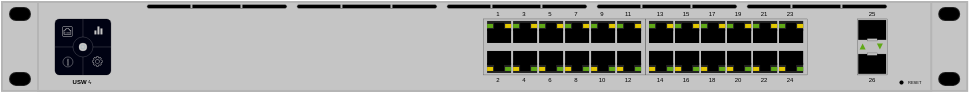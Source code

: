 <mxfile version="24.4.8" type="device">
  <diagram name="Page-1" id="KZN-zyBD-0XipZeYQRDT">
    <mxGraphModel dx="572" dy="331" grid="1" gridSize="10" guides="1" tooltips="1" connect="1" arrows="1" fold="1" page="1" pageScale="1" pageWidth="500" pageHeight="200" math="0" shadow="0">
      <root>
        <mxCell id="0" />
        <mxCell id="1" parent="0" />
        <mxCell id="YbWxmgszaFembR20GTfz-60" value="" style="group" parent="1" vertex="1" connectable="0">
          <mxGeometry x="9" y="78" width="482.6" height="44.45" as="geometry" />
        </mxCell>
        <mxCell id="PZP4gdgeWaH-fIwLRfgN-368" value="" style="rounded=0;whiteSpace=wrap;html=1;fillColor=#C5C5C5;strokeColor=#B5B5B5;glass=0;aspect=fixed;container=0;" parent="YbWxmgszaFembR20GTfz-60" vertex="1">
          <mxGeometry width="482.6" height="44.45" as="geometry" />
        </mxCell>
        <mxCell id="PZP4gdgeWaH-fIwLRfgN-369" value="" style="rounded=0;whiteSpace=wrap;html=1;fillColor=#C5C5C5;strokeColor=#B5B5B5;glass=0;aspect=fixed;container=0;" parent="YbWxmgszaFembR20GTfz-60" vertex="1">
          <mxGeometry x="18" width="446.6" height="44.45" as="geometry" />
        </mxCell>
        <mxCell id="8-Y4Epgb5bJB_0jupaL6-1" value="" style="group;strokeColor=#222222;rounded=1;arcSize=50;container=0;" parent="YbWxmgszaFembR20GTfz-60" vertex="1" connectable="0">
          <mxGeometry x="468.6" y="3" width="10" height="6" as="geometry" />
        </mxCell>
        <mxCell id="8-Y4Epgb5bJB_0jupaL6-2" value="" style="group;rounded=1;strokeColor=#222222;arcSize=50;container=0;" parent="YbWxmgszaFembR20GTfz-60" vertex="1" connectable="0">
          <mxGeometry x="468.6" y="35.45" width="10" height="6" as="geometry" />
        </mxCell>
        <mxCell id="8-Y4Epgb5bJB_0jupaL6-3" value="" style="group;rounded=1;strokeColor=#222222;arcSize=50;container=0;" parent="YbWxmgszaFembR20GTfz-60" vertex="1" connectable="0">
          <mxGeometry x="4" y="3" width="10" height="6" as="geometry" />
        </mxCell>
        <mxCell id="8-Y4Epgb5bJB_0jupaL6-4" value="" style="group;strokeColor=#222222;rounded=1;arcSize=50;container=0;" parent="YbWxmgszaFembR20GTfz-60" vertex="1" connectable="0">
          <mxGeometry x="4" y="35.45" width="10" height="6" as="geometry" />
        </mxCell>
        <mxCell id="dPUykWXNvH8D_2w4ptwh-170" value="2" style="text;html=1;align=center;verticalAlign=middle;whiteSpace=wrap;rounded=0;fontSize=3;fontColor=#000000;container=0;" parent="YbWxmgszaFembR20GTfz-60" vertex="1">
          <mxGeometry x="242.3" y="36.23" width="12" height="5" as="geometry" />
        </mxCell>
        <mxCell id="dPUykWXNvH8D_2w4ptwh-171" value="4" style="text;html=1;align=center;verticalAlign=middle;whiteSpace=wrap;rounded=0;fontSize=3;fontColor=#000000;container=0;" parent="YbWxmgszaFembR20GTfz-60" vertex="1">
          <mxGeometry x="255.3" y="36.23" width="12" height="5" as="geometry" />
        </mxCell>
        <mxCell id="dPUykWXNvH8D_2w4ptwh-172" value="6" style="text;html=1;align=center;verticalAlign=middle;whiteSpace=wrap;rounded=0;fontSize=3;fontColor=#000000;container=0;" parent="YbWxmgszaFembR20GTfz-60" vertex="1">
          <mxGeometry x="268.3" y="36.23" width="12" height="5" as="geometry" />
        </mxCell>
        <mxCell id="dPUykWXNvH8D_2w4ptwh-173" value="8" style="text;html=1;align=center;verticalAlign=middle;whiteSpace=wrap;rounded=0;fontSize=3;fontColor=#000000;container=0;" parent="YbWxmgszaFembR20GTfz-60" vertex="1">
          <mxGeometry x="281.3" y="36.23" width="12" height="5" as="geometry" />
        </mxCell>
        <mxCell id="dPUykWXNvH8D_2w4ptwh-174" value="10" style="text;html=1;align=center;verticalAlign=middle;whiteSpace=wrap;rounded=0;fontSize=3;fontColor=#000000;container=0;" parent="YbWxmgszaFembR20GTfz-60" vertex="1">
          <mxGeometry x="294.3" y="36.23" width="12" height="5" as="geometry" />
        </mxCell>
        <mxCell id="dPUykWXNvH8D_2w4ptwh-175" value="12" style="text;html=1;align=center;verticalAlign=middle;whiteSpace=wrap;rounded=0;fontSize=3;fontColor=#000000;container=0;" parent="YbWxmgszaFembR20GTfz-60" vertex="1">
          <mxGeometry x="307.3" y="36.23" width="12" height="5" as="geometry" />
        </mxCell>
        <mxCell id="dPUykWXNvH8D_2w4ptwh-176" value="1" style="text;html=1;align=center;verticalAlign=middle;whiteSpace=wrap;rounded=0;fontSize=3;fontColor=#000000;container=0;" parent="YbWxmgszaFembR20GTfz-60" vertex="1">
          <mxGeometry x="242.3" y="3.23" width="12" height="5" as="geometry" />
        </mxCell>
        <mxCell id="dPUykWXNvH8D_2w4ptwh-177" value="3" style="text;html=1;align=center;verticalAlign=middle;whiteSpace=wrap;rounded=0;fontSize=3;fontColor=#000000;container=0;" parent="YbWxmgszaFembR20GTfz-60" vertex="1">
          <mxGeometry x="255.3" y="3.23" width="12" height="5" as="geometry" />
        </mxCell>
        <mxCell id="dPUykWXNvH8D_2w4ptwh-178" value="5" style="text;html=1;align=center;verticalAlign=middle;whiteSpace=wrap;rounded=0;fontSize=3;fontColor=#000000;container=0;" parent="YbWxmgszaFembR20GTfz-60" vertex="1">
          <mxGeometry x="268.3" y="3.23" width="12" height="5" as="geometry" />
        </mxCell>
        <mxCell id="dPUykWXNvH8D_2w4ptwh-179" value="7" style="text;html=1;align=center;verticalAlign=middle;whiteSpace=wrap;rounded=0;fontSize=3;fontColor=#000000;container=0;" parent="YbWxmgszaFembR20GTfz-60" vertex="1">
          <mxGeometry x="281.3" y="3.23" width="12" height="5" as="geometry" />
        </mxCell>
        <mxCell id="dPUykWXNvH8D_2w4ptwh-180" value="9" style="text;html=1;align=center;verticalAlign=middle;whiteSpace=wrap;rounded=0;fontSize=3;fontColor=#000000;container=0;" parent="YbWxmgszaFembR20GTfz-60" vertex="1">
          <mxGeometry x="294.3" y="3.23" width="12" height="5" as="geometry" />
        </mxCell>
        <mxCell id="dPUykWXNvH8D_2w4ptwh-181" value="11" style="text;html=1;align=center;verticalAlign=middle;whiteSpace=wrap;rounded=0;fontSize=3;fontColor=#000000;container=0;" parent="YbWxmgszaFembR20GTfz-60" vertex="1">
          <mxGeometry x="307.3" y="3.23" width="12" height="5" as="geometry" />
        </mxCell>
        <mxCell id="dPUykWXNvH8D_2w4ptwh-1" value="" style="rounded=0;whiteSpace=wrap;html=1;strokeColor=#000000;fillColor=#BFBFBF;fontColor=#ffffff;strokeWidth=0.1;fontSize=3;fontFamily=Teko Light;align=center;verticalAlign=middle;container=0;" parent="YbWxmgszaFembR20GTfz-60" vertex="1">
          <mxGeometry x="321.3" y="8.23" width="81" height="28" as="geometry" />
        </mxCell>
        <mxCell id="dPUykWXNvH8D_2w4ptwh-82" value="" style="rounded=0;whiteSpace=wrap;html=1;strokeColor=none;fillColor=#222222;fontColor=#ffffff;strokeWidth=0.1;fontSize=3;fontFamily=Teko Light;container=0;rotation=-180;" parent="YbWxmgszaFembR20GTfz-60" vertex="1">
          <mxGeometry x="349.3" y="30.23" width="12" height="5" as="geometry" />
        </mxCell>
        <mxCell id="dPUykWXNvH8D_2w4ptwh-83" value="" style="rounded=0;whiteSpace=wrap;html=1;strokeColor=none;fillColor=#000000;fontColor=#ffffff;strokeWidth=0.1;fontSize=3;fontFamily=Teko Light;container=0;rotation=-180;" parent="YbWxmgszaFembR20GTfz-60" vertex="1">
          <mxGeometry x="349.3" y="24.23" width="12" height="7" as="geometry" />
        </mxCell>
        <mxCell id="dPUykWXNvH8D_2w4ptwh-84" value="" style="rounded=0;whiteSpace=wrap;html=1;strokeColor=none;fillColor=#000000;fontColor=#ffffff;strokeWidth=0.1;fontSize=3;fontFamily=Teko Light;container=0;rotation=-180;" parent="YbWxmgszaFembR20GTfz-60" vertex="1">
          <mxGeometry x="352.8" y="30.23" width="5" height="4" as="geometry" />
        </mxCell>
        <mxCell id="dPUykWXNvH8D_2w4ptwh-85" value="" style="rounded=0;whiteSpace=wrap;html=1;strokeColor=none;fillColor=#60a917;fontColor=#ffffff;strokeWidth=0.1;fontSize=3;fontFamily=Teko Light;container=0;rotation=-180;" parent="YbWxmgszaFembR20GTfz-60" vertex="1">
          <mxGeometry x="358.3" y="32.23" width="3" height="2" as="geometry" />
        </mxCell>
        <mxCell id="dPUykWXNvH8D_2w4ptwh-86" value="" style="rounded=0;whiteSpace=wrap;html=1;strokeColor=none;fillColor=#e3c800;fontColor=#000000;strokeWidth=0.1;fontSize=3;fontFamily=Teko Light;container=0;rotation=-180;" parent="YbWxmgszaFembR20GTfz-60" vertex="1">
          <mxGeometry x="349.3" y="32.23" width="3" height="2" as="geometry" />
        </mxCell>
        <mxCell id="dPUykWXNvH8D_2w4ptwh-37" value="" style="rounded=0;whiteSpace=wrap;html=1;strokeColor=none;fillColor=#222222;fontColor=#ffffff;strokeWidth=0.1;fontSize=3;fontFamily=Teko Light;container=0;" parent="YbWxmgszaFembR20GTfz-60" vertex="1">
          <mxGeometry x="323.299" y="9.228" width="12" height="5" as="geometry" />
        </mxCell>
        <mxCell id="dPUykWXNvH8D_2w4ptwh-10" value="" style="rounded=0;whiteSpace=wrap;html=1;strokeColor=none;fillColor=#000000;fontColor=#ffffff;strokeWidth=0.1;fontSize=3;fontFamily=Teko Light;container=0;" parent="YbWxmgszaFembR20GTfz-60" vertex="1">
          <mxGeometry x="323.297" y="13.231" width="12" height="7" as="geometry" />
        </mxCell>
        <mxCell id="dPUykWXNvH8D_2w4ptwh-11" value="" style="rounded=0;whiteSpace=wrap;html=1;strokeColor=none;fillColor=#000000;fontColor=#ffffff;strokeWidth=0.1;fontSize=3;fontFamily=Teko Light;container=0;" parent="YbWxmgszaFembR20GTfz-60" vertex="1">
          <mxGeometry x="326.8" y="10.23" width="5" height="4" as="geometry" />
        </mxCell>
        <mxCell id="dPUykWXNvH8D_2w4ptwh-18" value="" style="rounded=0;whiteSpace=wrap;html=1;strokeColor=none;fillColor=#60a917;fontColor=#ffffff;strokeWidth=0.1;fontSize=3;fontFamily=Teko Light;container=0;" parent="YbWxmgszaFembR20GTfz-60" vertex="1">
          <mxGeometry x="323.3" y="10.73" width="3" height="2" as="geometry" />
        </mxCell>
        <mxCell id="dPUykWXNvH8D_2w4ptwh-19" value="" style="rounded=0;whiteSpace=wrap;html=1;strokeColor=none;fillColor=#e3c800;fontColor=#000000;strokeWidth=0.1;fontSize=3;fontFamily=Teko Light;container=0;" parent="YbWxmgszaFembR20GTfz-60" vertex="1">
          <mxGeometry x="332.3" y="10.73" width="3" height="2" as="geometry" />
        </mxCell>
        <mxCell id="dPUykWXNvH8D_2w4ptwh-40" value="" style="rounded=0;whiteSpace=wrap;html=1;strokeColor=none;fillColor=#222222;fontColor=#ffffff;strokeWidth=0.1;fontSize=3;fontFamily=Teko Light;container=0;" parent="YbWxmgszaFembR20GTfz-60" vertex="1">
          <mxGeometry x="336.299" y="9.228" width="12" height="5" as="geometry" />
        </mxCell>
        <mxCell id="dPUykWXNvH8D_2w4ptwh-41" value="" style="rounded=0;whiteSpace=wrap;html=1;strokeColor=none;fillColor=#000000;fontColor=#ffffff;strokeWidth=0.1;fontSize=3;fontFamily=Teko Light;container=0;" parent="YbWxmgszaFembR20GTfz-60" vertex="1">
          <mxGeometry x="336.297" y="13.231" width="12" height="7" as="geometry" />
        </mxCell>
        <mxCell id="dPUykWXNvH8D_2w4ptwh-42" value="" style="rounded=0;whiteSpace=wrap;html=1;strokeColor=none;fillColor=#000000;fontColor=#ffffff;strokeWidth=0.1;fontSize=3;fontFamily=Teko Light;container=0;" parent="YbWxmgszaFembR20GTfz-60" vertex="1">
          <mxGeometry x="339.8" y="10.23" width="5" height="4" as="geometry" />
        </mxCell>
        <mxCell id="dPUykWXNvH8D_2w4ptwh-43" value="" style="rounded=0;whiteSpace=wrap;html=1;strokeColor=none;fillColor=#60a917;fontColor=#ffffff;strokeWidth=0.1;fontSize=3;fontFamily=Teko Light;container=0;" parent="YbWxmgszaFembR20GTfz-60" vertex="1">
          <mxGeometry x="336.3" y="10.73" width="3" height="2" as="geometry" />
        </mxCell>
        <mxCell id="dPUykWXNvH8D_2w4ptwh-44" value="" style="rounded=0;whiteSpace=wrap;html=1;strokeColor=none;fillColor=#e3c800;fontColor=#000000;strokeWidth=0.1;fontSize=3;fontFamily=Teko Light;container=0;" parent="YbWxmgszaFembR20GTfz-60" vertex="1">
          <mxGeometry x="345.3" y="10.73" width="3" height="2" as="geometry" />
        </mxCell>
        <mxCell id="dPUykWXNvH8D_2w4ptwh-46" value="" style="rounded=0;whiteSpace=wrap;html=1;strokeColor=none;fillColor=#222222;fontColor=#ffffff;strokeWidth=0.1;fontSize=3;fontFamily=Teko Light;container=0;" parent="YbWxmgszaFembR20GTfz-60" vertex="1">
          <mxGeometry x="349.299" y="9.228" width="12" height="5" as="geometry" />
        </mxCell>
        <mxCell id="dPUykWXNvH8D_2w4ptwh-47" value="" style="rounded=0;whiteSpace=wrap;html=1;strokeColor=none;fillColor=#000000;fontColor=#ffffff;strokeWidth=0.1;fontSize=3;fontFamily=Teko Light;container=0;" parent="YbWxmgszaFembR20GTfz-60" vertex="1">
          <mxGeometry x="349.297" y="13.231" width="12" height="7" as="geometry" />
        </mxCell>
        <mxCell id="dPUykWXNvH8D_2w4ptwh-48" value="" style="rounded=0;whiteSpace=wrap;html=1;strokeColor=none;fillColor=#000000;fontColor=#ffffff;strokeWidth=0.1;fontSize=3;fontFamily=Teko Light;container=0;" parent="YbWxmgszaFembR20GTfz-60" vertex="1">
          <mxGeometry x="352.8" y="10.23" width="5" height="4" as="geometry" />
        </mxCell>
        <mxCell id="dPUykWXNvH8D_2w4ptwh-49" value="" style="rounded=0;whiteSpace=wrap;html=1;strokeColor=none;fillColor=#60a917;fontColor=#ffffff;strokeWidth=0.1;fontSize=3;fontFamily=Teko Light;container=0;" parent="YbWxmgszaFembR20GTfz-60" vertex="1">
          <mxGeometry x="349.3" y="10.73" width="3" height="2" as="geometry" />
        </mxCell>
        <mxCell id="dPUykWXNvH8D_2w4ptwh-50" value="" style="rounded=0;whiteSpace=wrap;html=1;strokeColor=none;fillColor=#e3c800;fontColor=#000000;strokeWidth=0.1;fontSize=3;fontFamily=Teko Light;container=0;" parent="YbWxmgszaFembR20GTfz-60" vertex="1">
          <mxGeometry x="358.3" y="10.73" width="3" height="2" as="geometry" />
        </mxCell>
        <mxCell id="dPUykWXNvH8D_2w4ptwh-52" value="" style="rounded=0;whiteSpace=wrap;html=1;strokeColor=none;fillColor=#222222;fontColor=#ffffff;strokeWidth=0.1;fontSize=3;fontFamily=Teko Light;container=0;" parent="YbWxmgszaFembR20GTfz-60" vertex="1">
          <mxGeometry x="362.299" y="9.228" width="12" height="5" as="geometry" />
        </mxCell>
        <mxCell id="dPUykWXNvH8D_2w4ptwh-53" value="" style="rounded=0;whiteSpace=wrap;html=1;strokeColor=none;fillColor=#000000;fontColor=#ffffff;strokeWidth=0.1;fontSize=3;fontFamily=Teko Light;container=0;" parent="YbWxmgszaFembR20GTfz-60" vertex="1">
          <mxGeometry x="362.297" y="13.231" width="12" height="7" as="geometry" />
        </mxCell>
        <mxCell id="dPUykWXNvH8D_2w4ptwh-54" value="" style="rounded=0;whiteSpace=wrap;html=1;strokeColor=none;fillColor=#000000;fontColor=#ffffff;strokeWidth=0.1;fontSize=3;fontFamily=Teko Light;container=0;" parent="YbWxmgszaFembR20GTfz-60" vertex="1">
          <mxGeometry x="365.8" y="10.23" width="5" height="4" as="geometry" />
        </mxCell>
        <mxCell id="dPUykWXNvH8D_2w4ptwh-55" value="" style="rounded=0;whiteSpace=wrap;html=1;strokeColor=none;fillColor=#60a917;fontColor=#ffffff;strokeWidth=0.1;fontSize=3;fontFamily=Teko Light;container=0;" parent="YbWxmgszaFembR20GTfz-60" vertex="1">
          <mxGeometry x="362.3" y="10.73" width="3" height="2" as="geometry" />
        </mxCell>
        <mxCell id="dPUykWXNvH8D_2w4ptwh-56" value="" style="rounded=0;whiteSpace=wrap;html=1;strokeColor=none;fillColor=#e3c800;fontColor=#000000;strokeWidth=0.1;fontSize=3;fontFamily=Teko Light;container=0;" parent="YbWxmgszaFembR20GTfz-60" vertex="1">
          <mxGeometry x="371.3" y="10.73" width="3" height="2" as="geometry" />
        </mxCell>
        <mxCell id="dPUykWXNvH8D_2w4ptwh-58" value="" style="rounded=0;whiteSpace=wrap;html=1;strokeColor=none;fillColor=#222222;fontColor=#ffffff;strokeWidth=0.1;fontSize=3;fontFamily=Teko Light;container=0;" parent="YbWxmgszaFembR20GTfz-60" vertex="1">
          <mxGeometry x="388.299" y="9.228" width="12" height="5" as="geometry" />
        </mxCell>
        <mxCell id="dPUykWXNvH8D_2w4ptwh-59" value="" style="rounded=0;whiteSpace=wrap;html=1;strokeColor=none;fillColor=#000000;fontColor=#ffffff;strokeWidth=0.1;fontSize=3;fontFamily=Teko Light;container=0;" parent="YbWxmgszaFembR20GTfz-60" vertex="1">
          <mxGeometry x="388.297" y="13.231" width="12" height="7" as="geometry" />
        </mxCell>
        <mxCell id="dPUykWXNvH8D_2w4ptwh-60" value="" style="rounded=0;whiteSpace=wrap;html=1;strokeColor=none;fillColor=#000000;fontColor=#ffffff;strokeWidth=0.1;fontSize=3;fontFamily=Teko Light;container=0;" parent="YbWxmgszaFembR20GTfz-60" vertex="1">
          <mxGeometry x="391.8" y="10.23" width="5" height="4" as="geometry" />
        </mxCell>
        <mxCell id="dPUykWXNvH8D_2w4ptwh-61" value="" style="rounded=0;whiteSpace=wrap;html=1;strokeColor=none;fillColor=#60a917;fontColor=#ffffff;strokeWidth=0.1;fontSize=3;fontFamily=Teko Light;container=0;" parent="YbWxmgszaFembR20GTfz-60" vertex="1">
          <mxGeometry x="388.3" y="10.73" width="3" height="2" as="geometry" />
        </mxCell>
        <mxCell id="dPUykWXNvH8D_2w4ptwh-62" value="" style="rounded=0;whiteSpace=wrap;html=1;strokeColor=none;fillColor=#e3c800;fontColor=#000000;strokeWidth=0.1;fontSize=3;fontFamily=Teko Light;container=0;" parent="YbWxmgszaFembR20GTfz-60" vertex="1">
          <mxGeometry x="397.3" y="10.73" width="3" height="2" as="geometry" />
        </mxCell>
        <mxCell id="dPUykWXNvH8D_2w4ptwh-64" value="" style="rounded=0;whiteSpace=wrap;html=1;strokeColor=none;fillColor=#222222;fontColor=#ffffff;strokeWidth=0.1;fontSize=3;fontFamily=Teko Light;container=0;" parent="YbWxmgszaFembR20GTfz-60" vertex="1">
          <mxGeometry x="375.299" y="9.228" width="12" height="5" as="geometry" />
        </mxCell>
        <mxCell id="dPUykWXNvH8D_2w4ptwh-65" value="" style="rounded=0;whiteSpace=wrap;html=1;strokeColor=none;fillColor=#000000;fontColor=#ffffff;strokeWidth=0.1;fontSize=3;fontFamily=Teko Light;container=0;" parent="YbWxmgszaFembR20GTfz-60" vertex="1">
          <mxGeometry x="375.297" y="13.231" width="12" height="7" as="geometry" />
        </mxCell>
        <mxCell id="dPUykWXNvH8D_2w4ptwh-66" value="" style="rounded=0;whiteSpace=wrap;html=1;strokeColor=none;fillColor=#000000;fontColor=#ffffff;strokeWidth=0.1;fontSize=3;fontFamily=Teko Light;container=0;" parent="YbWxmgszaFembR20GTfz-60" vertex="1">
          <mxGeometry x="378.8" y="10.23" width="5" height="4" as="geometry" />
        </mxCell>
        <mxCell id="dPUykWXNvH8D_2w4ptwh-67" value="" style="rounded=0;whiteSpace=wrap;html=1;strokeColor=none;fillColor=#60a917;fontColor=#ffffff;strokeWidth=0.1;fontSize=3;fontFamily=Teko Light;container=0;" parent="YbWxmgszaFembR20GTfz-60" vertex="1">
          <mxGeometry x="375.3" y="10.73" width="3" height="2" as="geometry" />
        </mxCell>
        <mxCell id="dPUykWXNvH8D_2w4ptwh-68" value="" style="rounded=0;whiteSpace=wrap;html=1;strokeColor=none;fillColor=#e3c800;fontColor=#000000;strokeWidth=0.1;fontSize=3;fontFamily=Teko Light;container=0;" parent="YbWxmgszaFembR20GTfz-60" vertex="1">
          <mxGeometry x="384.3" y="10.73" width="3" height="2" as="geometry" />
        </mxCell>
        <mxCell id="dPUykWXNvH8D_2w4ptwh-70" value="" style="rounded=0;whiteSpace=wrap;html=1;strokeColor=none;fillColor=#222222;fontColor=#ffffff;strokeWidth=0.1;fontSize=3;fontFamily=Teko Light;container=0;rotation=-180;" parent="YbWxmgszaFembR20GTfz-60" vertex="1">
          <mxGeometry x="323.297" y="30.228" width="12" height="5" as="geometry" />
        </mxCell>
        <mxCell id="dPUykWXNvH8D_2w4ptwh-71" value="" style="rounded=0;whiteSpace=wrap;html=1;strokeColor=none;fillColor=#000000;fontColor=#ffffff;strokeWidth=0.1;fontSize=3;fontFamily=Teko Light;container=0;rotation=-180;" parent="YbWxmgszaFembR20GTfz-60" vertex="1">
          <mxGeometry x="323.297" y="24.228" width="12" height="7" as="geometry" />
        </mxCell>
        <mxCell id="dPUykWXNvH8D_2w4ptwh-72" value="" style="rounded=0;whiteSpace=wrap;html=1;strokeColor=none;fillColor=#000000;fontColor=#ffffff;strokeWidth=0.1;fontSize=3;fontFamily=Teko Light;container=0;rotation=-180;" parent="YbWxmgszaFembR20GTfz-60" vertex="1">
          <mxGeometry x="326.797" y="30.228" width="5" height="4" as="geometry" />
        </mxCell>
        <mxCell id="dPUykWXNvH8D_2w4ptwh-73" value="" style="rounded=0;whiteSpace=wrap;html=1;strokeColor=none;fillColor=#60a917;fontColor=#ffffff;strokeWidth=0.1;fontSize=3;fontFamily=Teko Light;container=0;rotation=-180;" parent="YbWxmgszaFembR20GTfz-60" vertex="1">
          <mxGeometry x="332.297" y="32.228" width="3" height="2" as="geometry" />
        </mxCell>
        <mxCell id="dPUykWXNvH8D_2w4ptwh-74" value="" style="rounded=0;whiteSpace=wrap;html=1;strokeColor=none;fillColor=#e3c800;fontColor=#000000;strokeWidth=0.1;fontSize=3;fontFamily=Teko Light;container=0;rotation=-180;" parent="YbWxmgszaFembR20GTfz-60" vertex="1">
          <mxGeometry x="323.297" y="32.228" width="3" height="2" as="geometry" />
        </mxCell>
        <mxCell id="dPUykWXNvH8D_2w4ptwh-76" value="" style="rounded=0;whiteSpace=wrap;html=1;strokeColor=none;fillColor=#222222;fontColor=#ffffff;strokeWidth=0.1;fontSize=3;fontFamily=Teko Light;container=0;rotation=-180;" parent="YbWxmgszaFembR20GTfz-60" vertex="1">
          <mxGeometry x="336.3" y="30.23" width="12" height="5" as="geometry" />
        </mxCell>
        <mxCell id="dPUykWXNvH8D_2w4ptwh-77" value="" style="rounded=0;whiteSpace=wrap;html=1;strokeColor=none;fillColor=#000000;fontColor=#ffffff;strokeWidth=0.1;fontSize=3;fontFamily=Teko Light;container=0;rotation=-180;" parent="YbWxmgszaFembR20GTfz-60" vertex="1">
          <mxGeometry x="336.3" y="24.23" width="12" height="7" as="geometry" />
        </mxCell>
        <mxCell id="dPUykWXNvH8D_2w4ptwh-78" value="" style="rounded=0;whiteSpace=wrap;html=1;strokeColor=none;fillColor=#000000;fontColor=#ffffff;strokeWidth=0.1;fontSize=3;fontFamily=Teko Light;container=0;rotation=-180;" parent="YbWxmgszaFembR20GTfz-60" vertex="1">
          <mxGeometry x="339.8" y="30.23" width="5" height="4" as="geometry" />
        </mxCell>
        <mxCell id="dPUykWXNvH8D_2w4ptwh-79" value="" style="rounded=0;whiteSpace=wrap;html=1;strokeColor=none;fillColor=#60a917;fontColor=#ffffff;strokeWidth=0.1;fontSize=3;fontFamily=Teko Light;container=0;rotation=-180;" parent="YbWxmgszaFembR20GTfz-60" vertex="1">
          <mxGeometry x="345.3" y="32.23" width="3" height="2" as="geometry" />
        </mxCell>
        <mxCell id="dPUykWXNvH8D_2w4ptwh-80" value="" style="rounded=0;whiteSpace=wrap;html=1;strokeColor=none;fillColor=#e3c800;fontColor=#000000;strokeWidth=0.1;fontSize=3;fontFamily=Teko Light;container=0;rotation=-180;" parent="YbWxmgszaFembR20GTfz-60" vertex="1">
          <mxGeometry x="336.3" y="32.23" width="3" height="2" as="geometry" />
        </mxCell>
        <mxCell id="dPUykWXNvH8D_2w4ptwh-88" value="" style="rounded=0;whiteSpace=wrap;html=1;strokeColor=none;fillColor=#222222;fontColor=#ffffff;strokeWidth=0.1;fontSize=3;fontFamily=Teko Light;container=0;rotation=-180;" parent="YbWxmgszaFembR20GTfz-60" vertex="1">
          <mxGeometry x="362.3" y="30.23" width="12" height="5" as="geometry" />
        </mxCell>
        <mxCell id="dPUykWXNvH8D_2w4ptwh-89" value="" style="rounded=0;whiteSpace=wrap;html=1;strokeColor=none;fillColor=#000000;fontColor=#ffffff;strokeWidth=0.1;fontSize=3;fontFamily=Teko Light;container=0;rotation=-180;" parent="YbWxmgszaFembR20GTfz-60" vertex="1">
          <mxGeometry x="362.3" y="24.23" width="12" height="7" as="geometry" />
        </mxCell>
        <mxCell id="dPUykWXNvH8D_2w4ptwh-90" value="" style="rounded=0;whiteSpace=wrap;html=1;strokeColor=none;fillColor=#000000;fontColor=#ffffff;strokeWidth=0.1;fontSize=3;fontFamily=Teko Light;container=0;rotation=-180;" parent="YbWxmgszaFembR20GTfz-60" vertex="1">
          <mxGeometry x="365.8" y="30.23" width="5" height="4" as="geometry" />
        </mxCell>
        <mxCell id="dPUykWXNvH8D_2w4ptwh-91" value="" style="rounded=0;whiteSpace=wrap;html=1;strokeColor=none;fillColor=#60a917;fontColor=#ffffff;strokeWidth=0.1;fontSize=3;fontFamily=Teko Light;container=0;rotation=-180;" parent="YbWxmgszaFembR20GTfz-60" vertex="1">
          <mxGeometry x="371.3" y="32.23" width="3" height="2" as="geometry" />
        </mxCell>
        <mxCell id="dPUykWXNvH8D_2w4ptwh-92" value="" style="rounded=0;whiteSpace=wrap;html=1;strokeColor=none;fillColor=#e3c800;fontColor=#000000;strokeWidth=0.1;fontSize=3;fontFamily=Teko Light;container=0;rotation=-180;" parent="YbWxmgszaFembR20GTfz-60" vertex="1">
          <mxGeometry x="362.3" y="32.23" width="3" height="2" as="geometry" />
        </mxCell>
        <mxCell id="dPUykWXNvH8D_2w4ptwh-94" value="" style="rounded=0;whiteSpace=wrap;html=1;strokeColor=none;fillColor=#222222;fontColor=#ffffff;strokeWidth=0.1;fontSize=3;fontFamily=Teko Light;container=0;rotation=-180;" parent="YbWxmgszaFembR20GTfz-60" vertex="1">
          <mxGeometry x="388.297" y="30.23" width="12" height="5" as="geometry" />
        </mxCell>
        <mxCell id="dPUykWXNvH8D_2w4ptwh-95" value="" style="rounded=0;whiteSpace=wrap;html=1;strokeColor=none;fillColor=#000000;fontColor=#ffffff;strokeWidth=0.1;fontSize=3;fontFamily=Teko Light;container=0;rotation=-180;" parent="YbWxmgszaFembR20GTfz-60" vertex="1">
          <mxGeometry x="388.297" y="24.23" width="12" height="7" as="geometry" />
        </mxCell>
        <mxCell id="dPUykWXNvH8D_2w4ptwh-96" value="" style="rounded=0;whiteSpace=wrap;html=1;strokeColor=none;fillColor=#000000;fontColor=#ffffff;strokeWidth=0.1;fontSize=3;fontFamily=Teko Light;container=0;rotation=-180;" parent="YbWxmgszaFembR20GTfz-60" vertex="1">
          <mxGeometry x="391.797" y="30.23" width="5" height="4" as="geometry" />
        </mxCell>
        <mxCell id="dPUykWXNvH8D_2w4ptwh-97" value="" style="rounded=0;whiteSpace=wrap;html=1;strokeColor=none;fillColor=#60a917;fontColor=#ffffff;strokeWidth=0.1;fontSize=3;fontFamily=Teko Light;container=0;rotation=-180;" parent="YbWxmgszaFembR20GTfz-60" vertex="1">
          <mxGeometry x="397.297" y="32.23" width="3" height="2" as="geometry" />
        </mxCell>
        <mxCell id="dPUykWXNvH8D_2w4ptwh-98" value="" style="rounded=0;whiteSpace=wrap;html=1;strokeColor=none;fillColor=#e3c800;fontColor=#000000;strokeWidth=0.1;fontSize=3;fontFamily=Teko Light;container=0;rotation=-180;" parent="YbWxmgszaFembR20GTfz-60" vertex="1">
          <mxGeometry x="388.297" y="32.23" width="3" height="2" as="geometry" />
        </mxCell>
        <mxCell id="dPUykWXNvH8D_2w4ptwh-100" value="" style="rounded=0;whiteSpace=wrap;html=1;strokeColor=none;fillColor=#222222;fontColor=#ffffff;strokeWidth=0.1;fontSize=3;fontFamily=Teko Light;container=0;rotation=-180;" parent="YbWxmgszaFembR20GTfz-60" vertex="1">
          <mxGeometry x="375.3" y="30.23" width="12" height="5" as="geometry" />
        </mxCell>
        <mxCell id="dPUykWXNvH8D_2w4ptwh-101" value="" style="rounded=0;whiteSpace=wrap;html=1;strokeColor=none;fillColor=#000000;fontColor=#ffffff;strokeWidth=0.1;fontSize=3;fontFamily=Teko Light;container=0;rotation=-180;" parent="YbWxmgszaFembR20GTfz-60" vertex="1">
          <mxGeometry x="375.3" y="24.23" width="12" height="7" as="geometry" />
        </mxCell>
        <mxCell id="dPUykWXNvH8D_2w4ptwh-102" value="" style="rounded=0;whiteSpace=wrap;html=1;strokeColor=none;fillColor=#000000;fontColor=#ffffff;strokeWidth=0.1;fontSize=3;fontFamily=Teko Light;container=0;rotation=-180;" parent="YbWxmgszaFembR20GTfz-60" vertex="1">
          <mxGeometry x="378.8" y="30.23" width="5" height="4" as="geometry" />
        </mxCell>
        <mxCell id="dPUykWXNvH8D_2w4ptwh-103" value="" style="rounded=0;whiteSpace=wrap;html=1;strokeColor=none;fillColor=#60a917;fontColor=#ffffff;strokeWidth=0.1;fontSize=3;fontFamily=Teko Light;container=0;rotation=-180;" parent="YbWxmgszaFembR20GTfz-60" vertex="1">
          <mxGeometry x="384.3" y="32.23" width="3" height="2" as="geometry" />
        </mxCell>
        <mxCell id="dPUykWXNvH8D_2w4ptwh-104" value="" style="rounded=0;whiteSpace=wrap;html=1;strokeColor=none;fillColor=#e3c800;fontColor=#000000;strokeWidth=0.1;fontSize=3;fontFamily=Teko Light;container=0;rotation=-180;" parent="YbWxmgszaFembR20GTfz-60" vertex="1">
          <mxGeometry x="375.3" y="32.23" width="3" height="2" as="geometry" />
        </mxCell>
        <mxCell id="dPUykWXNvH8D_2w4ptwh-244" value="14" style="text;html=1;align=center;verticalAlign=middle;whiteSpace=wrap;rounded=0;fontSize=3;fontColor=#000000;container=0;" parent="YbWxmgszaFembR20GTfz-60" vertex="1">
          <mxGeometry x="323.3" y="36.23" width="12" height="5" as="geometry" />
        </mxCell>
        <mxCell id="dPUykWXNvH8D_2w4ptwh-245" value="16" style="text;html=1;align=center;verticalAlign=middle;whiteSpace=wrap;rounded=0;fontSize=3;fontColor=#000000;container=0;" parent="YbWxmgszaFembR20GTfz-60" vertex="1">
          <mxGeometry x="336.3" y="36.23" width="12" height="5" as="geometry" />
        </mxCell>
        <mxCell id="dPUykWXNvH8D_2w4ptwh-246" value="18" style="text;html=1;align=center;verticalAlign=middle;whiteSpace=wrap;rounded=0;fontSize=3;fontColor=#000000;container=0;" parent="YbWxmgszaFembR20GTfz-60" vertex="1">
          <mxGeometry x="349.3" y="36.23" width="12" height="5" as="geometry" />
        </mxCell>
        <mxCell id="dPUykWXNvH8D_2w4ptwh-247" value="20" style="text;html=1;align=center;verticalAlign=middle;whiteSpace=wrap;rounded=0;fontSize=3;fontColor=#000000;container=0;" parent="YbWxmgszaFembR20GTfz-60" vertex="1">
          <mxGeometry x="362.3" y="36.23" width="12" height="5" as="geometry" />
        </mxCell>
        <mxCell id="dPUykWXNvH8D_2w4ptwh-248" value="22" style="text;html=1;align=center;verticalAlign=middle;whiteSpace=wrap;rounded=0;fontSize=3;fontColor=#000000;container=0;" parent="YbWxmgszaFembR20GTfz-60" vertex="1">
          <mxGeometry x="375.3" y="36.23" width="12" height="5" as="geometry" />
        </mxCell>
        <mxCell id="dPUykWXNvH8D_2w4ptwh-249" value="24" style="text;html=1;align=center;verticalAlign=middle;whiteSpace=wrap;rounded=0;fontSize=3;fontColor=#000000;container=0;" parent="YbWxmgszaFembR20GTfz-60" vertex="1">
          <mxGeometry x="388.3" y="36.23" width="12" height="5" as="geometry" />
        </mxCell>
        <mxCell id="dPUykWXNvH8D_2w4ptwh-250" value="13" style="text;html=1;align=center;verticalAlign=middle;whiteSpace=wrap;rounded=0;fontSize=3;fontColor=#000000;container=0;" parent="YbWxmgszaFembR20GTfz-60" vertex="1">
          <mxGeometry x="323.3" y="3.23" width="12" height="5" as="geometry" />
        </mxCell>
        <mxCell id="dPUykWXNvH8D_2w4ptwh-251" value="15" style="text;html=1;align=center;verticalAlign=middle;whiteSpace=wrap;rounded=0;fontSize=3;fontColor=#000000;container=0;" parent="YbWxmgszaFembR20GTfz-60" vertex="1">
          <mxGeometry x="336.3" y="3.23" width="12" height="5" as="geometry" />
        </mxCell>
        <mxCell id="dPUykWXNvH8D_2w4ptwh-252" value="17" style="text;html=1;align=center;verticalAlign=middle;whiteSpace=wrap;rounded=0;fontSize=3;fontColor=#000000;container=0;" parent="YbWxmgszaFembR20GTfz-60" vertex="1">
          <mxGeometry x="349.3" y="3.23" width="12" height="5" as="geometry" />
        </mxCell>
        <mxCell id="dPUykWXNvH8D_2w4ptwh-253" value="19" style="text;html=1;align=center;verticalAlign=middle;whiteSpace=wrap;rounded=0;fontSize=3;fontColor=#000000;container=0;" parent="YbWxmgszaFembR20GTfz-60" vertex="1">
          <mxGeometry x="362.3" y="3.23" width="12" height="5" as="geometry" />
        </mxCell>
        <mxCell id="dPUykWXNvH8D_2w4ptwh-254" value="21" style="text;html=1;align=center;verticalAlign=middle;whiteSpace=wrap;rounded=0;fontSize=3;fontColor=#000000;container=0;" parent="YbWxmgszaFembR20GTfz-60" vertex="1">
          <mxGeometry x="375.3" y="3.23" width="12" height="5" as="geometry" />
        </mxCell>
        <mxCell id="dPUykWXNvH8D_2w4ptwh-255" value="23" style="text;html=1;align=center;verticalAlign=middle;whiteSpace=wrap;rounded=0;fontSize=3;fontColor=#000000;container=0;" parent="YbWxmgszaFembR20GTfz-60" vertex="1">
          <mxGeometry x="388.3" y="3.23" width="12" height="5" as="geometry" />
        </mxCell>
        <mxCell id="dPUykWXNvH8D_2w4ptwh-304" value="26" style="text;html=1;align=center;verticalAlign=middle;whiteSpace=wrap;rounded=0;fontSize=3;container=0;fontColor=#000000;" parent="YbWxmgszaFembR20GTfz-60" vertex="1">
          <mxGeometry x="428.8" y="36.23" width="12" height="5" as="geometry" />
        </mxCell>
        <mxCell id="dPUykWXNvH8D_2w4ptwh-305" value="25" style="text;html=1;align=center;verticalAlign=middle;whiteSpace=wrap;rounded=0;fontSize=3;container=0;fontColor=#000000;" parent="YbWxmgszaFembR20GTfz-60" vertex="1">
          <mxGeometry x="428.8" y="3.23" width="12" height="5" as="geometry" />
        </mxCell>
        <mxCell id="dPUykWXNvH8D_2w4ptwh-325" value="" style="ellipse;whiteSpace=wrap;html=1;aspect=fixed;fillColor=#000000;strokeWidth=0.1;strokeColor=#222222;container=0;" parent="YbWxmgszaFembR20GTfz-60" vertex="1">
          <mxGeometry x="448.5" y="39" width="2" height="2" as="geometry" />
        </mxCell>
        <mxCell id="dPUykWXNvH8D_2w4ptwh-328" value="RESET" style="text;html=1;align=left;verticalAlign=middle;whiteSpace=wrap;rounded=0;fontSize=2;container=0;fontColor=#000000;" parent="YbWxmgszaFembR20GTfz-60" vertex="1">
          <mxGeometry x="450.5" y="39" width="10" height="2" as="geometry" />
        </mxCell>
        <mxCell id="PZP4gdgeWaH-fIwLRfgN-395" value="" style="rounded=0;whiteSpace=wrap;html=1;fillColor=#000000;fontColor=#ffffff;strokeColor=none;container=0;" parent="YbWxmgszaFembR20GTfz-60" vertex="1">
          <mxGeometry x="471.6" y="3" width="4" height="6" as="geometry" />
        </mxCell>
        <mxCell id="PZP4gdgeWaH-fIwLRfgN-396" value="" style="ellipse;whiteSpace=wrap;html=1;aspect=fixed;strokeColor=none;fillColor=#000000;container=0;" parent="YbWxmgszaFembR20GTfz-60" vertex="1">
          <mxGeometry x="472.6" y="3" width="6" height="6" as="geometry" />
        </mxCell>
        <mxCell id="PZP4gdgeWaH-fIwLRfgN-397" value="" style="ellipse;whiteSpace=wrap;html=1;aspect=fixed;strokeColor=none;fillColor=#000000;container=0;" parent="YbWxmgszaFembR20GTfz-60" vertex="1">
          <mxGeometry x="468.6" y="3" width="6" height="6" as="geometry" />
        </mxCell>
        <mxCell id="PZP4gdgeWaH-fIwLRfgN-391" value="" style="rounded=0;whiteSpace=wrap;html=1;fillColor=#000000;fontColor=#ffffff;strokeColor=none;container=0;" parent="YbWxmgszaFembR20GTfz-60" vertex="1">
          <mxGeometry x="471.6" y="35.45" width="4" height="6" as="geometry" />
        </mxCell>
        <mxCell id="PZP4gdgeWaH-fIwLRfgN-392" value="" style="ellipse;whiteSpace=wrap;html=1;aspect=fixed;strokeColor=none;fillColor=#000000;container=0;" parent="YbWxmgszaFembR20GTfz-60" vertex="1">
          <mxGeometry x="472.6" y="35.45" width="6" height="6" as="geometry" />
        </mxCell>
        <mxCell id="PZP4gdgeWaH-fIwLRfgN-393" value="" style="ellipse;whiteSpace=wrap;html=1;aspect=fixed;strokeColor=none;fillColor=#000000;container=0;" parent="YbWxmgszaFembR20GTfz-60" vertex="1">
          <mxGeometry x="468.6" y="35.45" width="6" height="6" as="geometry" />
        </mxCell>
        <mxCell id="PZP4gdgeWaH-fIwLRfgN-385" value="" style="rounded=0;whiteSpace=wrap;html=1;fillColor=#000000;fontColor=#ffffff;strokeColor=none;container=0;" parent="YbWxmgszaFembR20GTfz-60" vertex="1">
          <mxGeometry x="7" y="3" width="4" height="6" as="geometry" />
        </mxCell>
        <mxCell id="PZP4gdgeWaH-fIwLRfgN-386" value="" style="ellipse;whiteSpace=wrap;html=1;aspect=fixed;strokeColor=none;fillColor=#000000;container=0;" parent="YbWxmgszaFembR20GTfz-60" vertex="1">
          <mxGeometry x="8" y="3" width="6" height="6" as="geometry" />
        </mxCell>
        <mxCell id="PZP4gdgeWaH-fIwLRfgN-387" value="" style="ellipse;whiteSpace=wrap;html=1;aspect=fixed;strokeColor=none;fillColor=#000000;container=0;" parent="YbWxmgszaFembR20GTfz-60" vertex="1">
          <mxGeometry x="4" y="3" width="6" height="6" as="geometry" />
        </mxCell>
        <mxCell id="PZP4gdgeWaH-fIwLRfgN-376" value="" style="rounded=0;whiteSpace=wrap;html=1;fillColor=#000000;fontColor=#ffffff;strokeColor=none;container=0;" parent="YbWxmgszaFembR20GTfz-60" vertex="1">
          <mxGeometry x="7" y="35.45" width="4" height="6" as="geometry" />
        </mxCell>
        <mxCell id="PZP4gdgeWaH-fIwLRfgN-381" value="" style="ellipse;whiteSpace=wrap;html=1;aspect=fixed;strokeColor=none;fillColor=#000000;container=0;" parent="YbWxmgszaFembR20GTfz-60" vertex="1">
          <mxGeometry x="8" y="35.45" width="6" height="6" as="geometry" />
        </mxCell>
        <mxCell id="PZP4gdgeWaH-fIwLRfgN-382" value="" style="ellipse;whiteSpace=wrap;html=1;aspect=fixed;strokeColor=none;fillColor=#000000;container=0;" parent="YbWxmgszaFembR20GTfz-60" vertex="1">
          <mxGeometry x="4" y="35.45" width="6" height="6" as="geometry" />
        </mxCell>
        <mxCell id="dPUykWXNvH8D_2w4ptwh-108" value="" style="rounded=0;whiteSpace=wrap;html=1;strokeColor=#000000;fillColor=#BFBFBF;fontColor=#ffffff;strokeWidth=0.1;fontSize=3;fontFamily=Teko Light;align=center;verticalAlign=middle;container=0;" parent="YbWxmgszaFembR20GTfz-60" vertex="1">
          <mxGeometry x="240.3" y="8.23" width="81" height="28" as="geometry" />
        </mxCell>
        <mxCell id="dPUykWXNvH8D_2w4ptwh-109" value="" style="rounded=0;whiteSpace=wrap;html=1;strokeColor=none;fillColor=#222222;fontColor=#ffffff;strokeWidth=0.1;fontSize=3;fontFamily=Teko Light;container=0;rotation=-180;" parent="YbWxmgszaFembR20GTfz-60" vertex="1">
          <mxGeometry x="268.3" y="30.23" width="12" height="5" as="geometry" />
        </mxCell>
        <mxCell id="dPUykWXNvH8D_2w4ptwh-110" value="" style="rounded=0;whiteSpace=wrap;html=1;strokeColor=none;fillColor=#000000;fontColor=#ffffff;strokeWidth=0.1;fontSize=3;fontFamily=Teko Light;container=0;rotation=-180;" parent="YbWxmgszaFembR20GTfz-60" vertex="1">
          <mxGeometry x="268.3" y="24.23" width="12" height="7" as="geometry" />
        </mxCell>
        <mxCell id="dPUykWXNvH8D_2w4ptwh-111" value="" style="rounded=0;whiteSpace=wrap;html=1;strokeColor=none;fillColor=#000000;fontColor=#ffffff;strokeWidth=0.1;fontSize=3;fontFamily=Teko Light;container=0;rotation=-180;" parent="YbWxmgszaFembR20GTfz-60" vertex="1">
          <mxGeometry x="271.8" y="30.23" width="5" height="4" as="geometry" />
        </mxCell>
        <mxCell id="dPUykWXNvH8D_2w4ptwh-112" value="" style="rounded=0;whiteSpace=wrap;html=1;strokeColor=none;fillColor=#60a917;fontColor=#ffffff;strokeWidth=0.1;fontSize=3;fontFamily=Teko Light;container=0;rotation=-180;" parent="YbWxmgszaFembR20GTfz-60" vertex="1">
          <mxGeometry x="277.3" y="32.23" width="3" height="2" as="geometry" />
        </mxCell>
        <mxCell id="dPUykWXNvH8D_2w4ptwh-113" value="" style="rounded=0;whiteSpace=wrap;html=1;strokeColor=none;fillColor=#e3c800;fontColor=#000000;strokeWidth=0.1;fontSize=3;fontFamily=Teko Light;container=0;rotation=-180;" parent="YbWxmgszaFembR20GTfz-60" vertex="1">
          <mxGeometry x="268.3" y="32.23" width="3" height="2" as="geometry" />
        </mxCell>
        <mxCell id="dPUykWXNvH8D_2w4ptwh-114" value="" style="rounded=0;whiteSpace=wrap;html=1;strokeColor=none;fillColor=#222222;fontColor=#ffffff;strokeWidth=0.1;fontSize=3;fontFamily=Teko Light;container=0;" parent="YbWxmgszaFembR20GTfz-60" vertex="1">
          <mxGeometry x="242.299" y="9.228" width="12" height="5" as="geometry" />
        </mxCell>
        <mxCell id="dPUykWXNvH8D_2w4ptwh-115" value="" style="rounded=0;whiteSpace=wrap;html=1;strokeColor=none;fillColor=#000000;fontColor=#ffffff;strokeWidth=0.1;fontSize=3;fontFamily=Teko Light;container=0;" parent="YbWxmgszaFembR20GTfz-60" vertex="1">
          <mxGeometry x="242.297" y="13.231" width="12" height="7" as="geometry" />
        </mxCell>
        <mxCell id="dPUykWXNvH8D_2w4ptwh-116" value="" style="rounded=0;whiteSpace=wrap;html=1;strokeColor=none;fillColor=#000000;fontColor=#ffffff;strokeWidth=0.1;fontSize=3;fontFamily=Teko Light;container=0;" parent="YbWxmgszaFembR20GTfz-60" vertex="1">
          <mxGeometry x="245.8" y="10.23" width="5" height="4" as="geometry" />
        </mxCell>
        <mxCell id="dPUykWXNvH8D_2w4ptwh-117" value="" style="rounded=0;whiteSpace=wrap;html=1;strokeColor=none;fillColor=#60a917;fontColor=#ffffff;strokeWidth=0.1;fontSize=3;fontFamily=Teko Light;container=0;" parent="YbWxmgszaFembR20GTfz-60" vertex="1">
          <mxGeometry x="242.3" y="10.73" width="3" height="2" as="geometry" />
        </mxCell>
        <mxCell id="dPUykWXNvH8D_2w4ptwh-118" value="" style="rounded=0;whiteSpace=wrap;html=1;strokeColor=none;fillColor=#e3c800;fontColor=#000000;strokeWidth=0.1;fontSize=3;fontFamily=Teko Light;container=0;" parent="YbWxmgszaFembR20GTfz-60" vertex="1">
          <mxGeometry x="251.3" y="10.73" width="3" height="2" as="geometry" />
        </mxCell>
        <mxCell id="dPUykWXNvH8D_2w4ptwh-119" value="" style="rounded=0;whiteSpace=wrap;html=1;strokeColor=none;fillColor=#222222;fontColor=#ffffff;strokeWidth=0.1;fontSize=3;fontFamily=Teko Light;container=0;" parent="YbWxmgszaFembR20GTfz-60" vertex="1">
          <mxGeometry x="255.299" y="9.228" width="12" height="5" as="geometry" />
        </mxCell>
        <mxCell id="dPUykWXNvH8D_2w4ptwh-120" value="" style="rounded=0;whiteSpace=wrap;html=1;strokeColor=none;fillColor=#000000;fontColor=#ffffff;strokeWidth=0.1;fontSize=3;fontFamily=Teko Light;container=0;" parent="YbWxmgszaFembR20GTfz-60" vertex="1">
          <mxGeometry x="255.297" y="13.231" width="12" height="7" as="geometry" />
        </mxCell>
        <mxCell id="dPUykWXNvH8D_2w4ptwh-121" value="" style="rounded=0;whiteSpace=wrap;html=1;strokeColor=none;fillColor=#000000;fontColor=#ffffff;strokeWidth=0.1;fontSize=3;fontFamily=Teko Light;container=0;" parent="YbWxmgszaFembR20GTfz-60" vertex="1">
          <mxGeometry x="258.8" y="10.23" width="5" height="4" as="geometry" />
        </mxCell>
        <mxCell id="dPUykWXNvH8D_2w4ptwh-122" value="" style="rounded=0;whiteSpace=wrap;html=1;strokeColor=none;fillColor=#60a917;fontColor=#ffffff;strokeWidth=0.1;fontSize=3;fontFamily=Teko Light;container=0;" parent="YbWxmgszaFembR20GTfz-60" vertex="1">
          <mxGeometry x="255.3" y="10.73" width="3" height="2" as="geometry" />
        </mxCell>
        <mxCell id="dPUykWXNvH8D_2w4ptwh-123" value="" style="rounded=0;whiteSpace=wrap;html=1;strokeColor=none;fillColor=#e3c800;fontColor=#000000;strokeWidth=0.1;fontSize=3;fontFamily=Teko Light;container=0;" parent="YbWxmgszaFembR20GTfz-60" vertex="1">
          <mxGeometry x="264.3" y="10.73" width="3" height="2" as="geometry" />
        </mxCell>
        <mxCell id="dPUykWXNvH8D_2w4ptwh-124" value="" style="rounded=0;whiteSpace=wrap;html=1;strokeColor=none;fillColor=#222222;fontColor=#ffffff;strokeWidth=0.1;fontSize=3;fontFamily=Teko Light;container=0;" parent="YbWxmgszaFembR20GTfz-60" vertex="1">
          <mxGeometry x="268.299" y="9.228" width="12" height="5" as="geometry" />
        </mxCell>
        <mxCell id="dPUykWXNvH8D_2w4ptwh-125" value="" style="rounded=0;whiteSpace=wrap;html=1;strokeColor=none;fillColor=#000000;fontColor=#ffffff;strokeWidth=0.1;fontSize=3;fontFamily=Teko Light;container=0;" parent="YbWxmgszaFembR20GTfz-60" vertex="1">
          <mxGeometry x="268.297" y="13.231" width="12" height="7" as="geometry" />
        </mxCell>
        <mxCell id="dPUykWXNvH8D_2w4ptwh-126" value="" style="rounded=0;whiteSpace=wrap;html=1;strokeColor=none;fillColor=#000000;fontColor=#ffffff;strokeWidth=0.1;fontSize=3;fontFamily=Teko Light;container=0;" parent="YbWxmgszaFembR20GTfz-60" vertex="1">
          <mxGeometry x="271.8" y="10.23" width="5" height="4" as="geometry" />
        </mxCell>
        <mxCell id="dPUykWXNvH8D_2w4ptwh-127" value="" style="rounded=0;whiteSpace=wrap;html=1;strokeColor=none;fillColor=#60a917;fontColor=#ffffff;strokeWidth=0.1;fontSize=3;fontFamily=Teko Light;container=0;" parent="YbWxmgszaFembR20GTfz-60" vertex="1">
          <mxGeometry x="268.3" y="10.73" width="3" height="2" as="geometry" />
        </mxCell>
        <mxCell id="dPUykWXNvH8D_2w4ptwh-128" value="" style="rounded=0;whiteSpace=wrap;html=1;strokeColor=none;fillColor=#e3c800;fontColor=#000000;strokeWidth=0.1;fontSize=3;fontFamily=Teko Light;container=0;" parent="YbWxmgszaFembR20GTfz-60" vertex="1">
          <mxGeometry x="277.3" y="10.73" width="3" height="2" as="geometry" />
        </mxCell>
        <mxCell id="dPUykWXNvH8D_2w4ptwh-129" value="" style="rounded=0;whiteSpace=wrap;html=1;strokeColor=none;fillColor=#222222;fontColor=#ffffff;strokeWidth=0.1;fontSize=3;fontFamily=Teko Light;container=0;" parent="YbWxmgszaFembR20GTfz-60" vertex="1">
          <mxGeometry x="281.299" y="9.228" width="12" height="5" as="geometry" />
        </mxCell>
        <mxCell id="dPUykWXNvH8D_2w4ptwh-130" value="" style="rounded=0;whiteSpace=wrap;html=1;strokeColor=none;fillColor=#000000;fontColor=#ffffff;strokeWidth=0.1;fontSize=3;fontFamily=Teko Light;container=0;" parent="YbWxmgszaFembR20GTfz-60" vertex="1">
          <mxGeometry x="281.297" y="13.231" width="12" height="7" as="geometry" />
        </mxCell>
        <mxCell id="dPUykWXNvH8D_2w4ptwh-131" value="" style="rounded=0;whiteSpace=wrap;html=1;strokeColor=none;fillColor=#000000;fontColor=#ffffff;strokeWidth=0.1;fontSize=3;fontFamily=Teko Light;container=0;" parent="YbWxmgszaFembR20GTfz-60" vertex="1">
          <mxGeometry x="284.8" y="10.23" width="5" height="4" as="geometry" />
        </mxCell>
        <mxCell id="dPUykWXNvH8D_2w4ptwh-132" value="" style="rounded=0;whiteSpace=wrap;html=1;strokeColor=none;fillColor=#60a917;fontColor=#ffffff;strokeWidth=0.1;fontSize=3;fontFamily=Teko Light;container=0;" parent="YbWxmgszaFembR20GTfz-60" vertex="1">
          <mxGeometry x="281.3" y="10.73" width="3" height="2" as="geometry" />
        </mxCell>
        <mxCell id="dPUykWXNvH8D_2w4ptwh-133" value="" style="rounded=0;whiteSpace=wrap;html=1;strokeColor=none;fillColor=#e3c800;fontColor=#000000;strokeWidth=0.1;fontSize=3;fontFamily=Teko Light;container=0;" parent="YbWxmgszaFembR20GTfz-60" vertex="1">
          <mxGeometry x="290.3" y="10.73" width="3" height="2" as="geometry" />
        </mxCell>
        <mxCell id="dPUykWXNvH8D_2w4ptwh-134" value="" style="rounded=0;whiteSpace=wrap;html=1;strokeColor=none;fillColor=#222222;fontColor=#ffffff;strokeWidth=0.1;fontSize=3;fontFamily=Teko Light;container=0;" parent="YbWxmgszaFembR20GTfz-60" vertex="1">
          <mxGeometry x="307.299" y="9.228" width="12" height="5" as="geometry" />
        </mxCell>
        <mxCell id="dPUykWXNvH8D_2w4ptwh-135" value="" style="rounded=0;whiteSpace=wrap;html=1;strokeColor=none;fillColor=#000000;fontColor=#ffffff;strokeWidth=0.1;fontSize=3;fontFamily=Teko Light;container=0;" parent="YbWxmgszaFembR20GTfz-60" vertex="1">
          <mxGeometry x="307.297" y="13.231" width="12" height="7" as="geometry" />
        </mxCell>
        <mxCell id="dPUykWXNvH8D_2w4ptwh-136" value="" style="rounded=0;whiteSpace=wrap;html=1;strokeColor=none;fillColor=#000000;fontColor=#ffffff;strokeWidth=0.1;fontSize=3;fontFamily=Teko Light;container=0;" parent="YbWxmgszaFembR20GTfz-60" vertex="1">
          <mxGeometry x="310.8" y="10.23" width="5" height="4" as="geometry" />
        </mxCell>
        <mxCell id="dPUykWXNvH8D_2w4ptwh-137" value="" style="rounded=0;whiteSpace=wrap;html=1;strokeColor=none;fillColor=#60a917;fontColor=#ffffff;strokeWidth=0.1;fontSize=3;fontFamily=Teko Light;container=0;" parent="YbWxmgszaFembR20GTfz-60" vertex="1">
          <mxGeometry x="307.3" y="10.73" width="3" height="2" as="geometry" />
        </mxCell>
        <mxCell id="dPUykWXNvH8D_2w4ptwh-138" value="" style="rounded=0;whiteSpace=wrap;html=1;strokeColor=none;fillColor=#e3c800;fontColor=#000000;strokeWidth=0.1;fontSize=3;fontFamily=Teko Light;container=0;" parent="YbWxmgszaFembR20GTfz-60" vertex="1">
          <mxGeometry x="316.3" y="10.73" width="3" height="2" as="geometry" />
        </mxCell>
        <mxCell id="dPUykWXNvH8D_2w4ptwh-139" value="" style="rounded=0;whiteSpace=wrap;html=1;strokeColor=none;fillColor=#222222;fontColor=#ffffff;strokeWidth=0.1;fontSize=3;fontFamily=Teko Light;container=0;" parent="YbWxmgszaFembR20GTfz-60" vertex="1">
          <mxGeometry x="294.299" y="9.228" width="12" height="5" as="geometry" />
        </mxCell>
        <mxCell id="dPUykWXNvH8D_2w4ptwh-140" value="" style="rounded=0;whiteSpace=wrap;html=1;strokeColor=none;fillColor=#000000;fontColor=#ffffff;strokeWidth=0.1;fontSize=3;fontFamily=Teko Light;container=0;" parent="YbWxmgszaFembR20GTfz-60" vertex="1">
          <mxGeometry x="294.297" y="13.231" width="12" height="7" as="geometry" />
        </mxCell>
        <mxCell id="dPUykWXNvH8D_2w4ptwh-141" value="" style="rounded=0;whiteSpace=wrap;html=1;strokeColor=none;fillColor=#000000;fontColor=#ffffff;strokeWidth=0.1;fontSize=3;fontFamily=Teko Light;container=0;" parent="YbWxmgszaFembR20GTfz-60" vertex="1">
          <mxGeometry x="297.8" y="10.23" width="5" height="4" as="geometry" />
        </mxCell>
        <mxCell id="dPUykWXNvH8D_2w4ptwh-142" value="" style="rounded=0;whiteSpace=wrap;html=1;strokeColor=none;fillColor=#60a917;fontColor=#ffffff;strokeWidth=0.1;fontSize=3;fontFamily=Teko Light;container=0;" parent="YbWxmgszaFembR20GTfz-60" vertex="1">
          <mxGeometry x="294.3" y="10.73" width="3" height="2" as="geometry" />
        </mxCell>
        <mxCell id="dPUykWXNvH8D_2w4ptwh-143" value="" style="rounded=0;whiteSpace=wrap;html=1;strokeColor=none;fillColor=#e3c800;fontColor=#000000;strokeWidth=0.1;fontSize=3;fontFamily=Teko Light;container=0;" parent="YbWxmgszaFembR20GTfz-60" vertex="1">
          <mxGeometry x="303.3" y="10.73" width="3" height="2" as="geometry" />
        </mxCell>
        <mxCell id="dPUykWXNvH8D_2w4ptwh-144" value="" style="rounded=0;whiteSpace=wrap;html=1;strokeColor=none;fillColor=#222222;fontColor=#ffffff;strokeWidth=0.1;fontSize=3;fontFamily=Teko Light;container=0;rotation=-180;" parent="YbWxmgszaFembR20GTfz-60" vertex="1">
          <mxGeometry x="242.297" y="30.228" width="12" height="5" as="geometry" />
        </mxCell>
        <mxCell id="dPUykWXNvH8D_2w4ptwh-145" value="" style="rounded=0;whiteSpace=wrap;html=1;strokeColor=none;fillColor=#000000;fontColor=#ffffff;strokeWidth=0.1;fontSize=3;fontFamily=Teko Light;container=0;rotation=-180;" parent="YbWxmgszaFembR20GTfz-60" vertex="1">
          <mxGeometry x="242.297" y="24.228" width="12" height="7" as="geometry" />
        </mxCell>
        <mxCell id="dPUykWXNvH8D_2w4ptwh-146" value="" style="rounded=0;whiteSpace=wrap;html=1;strokeColor=none;fillColor=#000000;fontColor=#ffffff;strokeWidth=0.1;fontSize=3;fontFamily=Teko Light;container=0;rotation=-180;" parent="YbWxmgszaFembR20GTfz-60" vertex="1">
          <mxGeometry x="245.797" y="30.228" width="5" height="4" as="geometry" />
        </mxCell>
        <mxCell id="dPUykWXNvH8D_2w4ptwh-147" value="" style="rounded=0;whiteSpace=wrap;html=1;strokeColor=none;fillColor=#60a917;fontColor=#ffffff;strokeWidth=0.1;fontSize=3;fontFamily=Teko Light;container=0;rotation=-180;" parent="YbWxmgszaFembR20GTfz-60" vertex="1">
          <mxGeometry x="251.297" y="32.228" width="3" height="2" as="geometry" />
        </mxCell>
        <mxCell id="dPUykWXNvH8D_2w4ptwh-148" value="" style="rounded=0;whiteSpace=wrap;html=1;strokeColor=none;fillColor=#e3c800;fontColor=#000000;strokeWidth=0.1;fontSize=3;fontFamily=Teko Light;container=0;rotation=-180;" parent="YbWxmgszaFembR20GTfz-60" vertex="1">
          <mxGeometry x="242.297" y="32.228" width="3" height="2" as="geometry" />
        </mxCell>
        <mxCell id="dPUykWXNvH8D_2w4ptwh-149" value="" style="rounded=0;whiteSpace=wrap;html=1;strokeColor=none;fillColor=#222222;fontColor=#ffffff;strokeWidth=0.1;fontSize=3;fontFamily=Teko Light;container=0;rotation=-180;" parent="YbWxmgszaFembR20GTfz-60" vertex="1">
          <mxGeometry x="255.3" y="30.23" width="12" height="5" as="geometry" />
        </mxCell>
        <mxCell id="dPUykWXNvH8D_2w4ptwh-150" value="" style="rounded=0;whiteSpace=wrap;html=1;strokeColor=none;fillColor=#000000;fontColor=#ffffff;strokeWidth=0.1;fontSize=3;fontFamily=Teko Light;container=0;rotation=-180;" parent="YbWxmgszaFembR20GTfz-60" vertex="1">
          <mxGeometry x="255.3" y="24.23" width="12" height="7" as="geometry" />
        </mxCell>
        <mxCell id="dPUykWXNvH8D_2w4ptwh-151" value="" style="rounded=0;whiteSpace=wrap;html=1;strokeColor=none;fillColor=#000000;fontColor=#ffffff;strokeWidth=0.1;fontSize=3;fontFamily=Teko Light;container=0;rotation=-180;" parent="YbWxmgszaFembR20GTfz-60" vertex="1">
          <mxGeometry x="258.8" y="30.23" width="5" height="4" as="geometry" />
        </mxCell>
        <mxCell id="dPUykWXNvH8D_2w4ptwh-152" value="" style="rounded=0;whiteSpace=wrap;html=1;strokeColor=none;fillColor=#60a917;fontColor=#ffffff;strokeWidth=0.1;fontSize=3;fontFamily=Teko Light;container=0;rotation=-180;" parent="YbWxmgszaFembR20GTfz-60" vertex="1">
          <mxGeometry x="264.3" y="32.23" width="3" height="2" as="geometry" />
        </mxCell>
        <mxCell id="dPUykWXNvH8D_2w4ptwh-153" value="" style="rounded=0;whiteSpace=wrap;html=1;strokeColor=none;fillColor=#e3c800;fontColor=#000000;strokeWidth=0.1;fontSize=3;fontFamily=Teko Light;container=0;rotation=-180;" parent="YbWxmgszaFembR20GTfz-60" vertex="1">
          <mxGeometry x="255.3" y="32.23" width="3" height="2" as="geometry" />
        </mxCell>
        <mxCell id="dPUykWXNvH8D_2w4ptwh-154" value="" style="rounded=0;whiteSpace=wrap;html=1;strokeColor=none;fillColor=#222222;fontColor=#ffffff;strokeWidth=0.1;fontSize=3;fontFamily=Teko Light;container=0;rotation=-180;" parent="YbWxmgszaFembR20GTfz-60" vertex="1">
          <mxGeometry x="281.3" y="30.23" width="12" height="5" as="geometry" />
        </mxCell>
        <mxCell id="dPUykWXNvH8D_2w4ptwh-155" value="" style="rounded=0;whiteSpace=wrap;html=1;strokeColor=none;fillColor=#000000;fontColor=#ffffff;strokeWidth=0.1;fontSize=3;fontFamily=Teko Light;container=0;rotation=-180;" parent="YbWxmgszaFembR20GTfz-60" vertex="1">
          <mxGeometry x="281.3" y="24.23" width="12" height="7" as="geometry" />
        </mxCell>
        <mxCell id="dPUykWXNvH8D_2w4ptwh-156" value="" style="rounded=0;whiteSpace=wrap;html=1;strokeColor=none;fillColor=#000000;fontColor=#ffffff;strokeWidth=0.1;fontSize=3;fontFamily=Teko Light;container=0;rotation=-180;" parent="YbWxmgszaFembR20GTfz-60" vertex="1">
          <mxGeometry x="284.8" y="30.23" width="5" height="4" as="geometry" />
        </mxCell>
        <mxCell id="dPUykWXNvH8D_2w4ptwh-157" value="" style="rounded=0;whiteSpace=wrap;html=1;strokeColor=none;fillColor=#60a917;fontColor=#ffffff;strokeWidth=0.1;fontSize=3;fontFamily=Teko Light;container=0;rotation=-180;" parent="YbWxmgszaFembR20GTfz-60" vertex="1">
          <mxGeometry x="290.3" y="32.23" width="3" height="2" as="geometry" />
        </mxCell>
        <mxCell id="dPUykWXNvH8D_2w4ptwh-158" value="" style="rounded=0;whiteSpace=wrap;html=1;strokeColor=none;fillColor=#e3c800;fontColor=#000000;strokeWidth=0.1;fontSize=3;fontFamily=Teko Light;container=0;rotation=-180;" parent="YbWxmgszaFembR20GTfz-60" vertex="1">
          <mxGeometry x="281.3" y="32.23" width="3" height="2" as="geometry" />
        </mxCell>
        <mxCell id="dPUykWXNvH8D_2w4ptwh-159" value="" style="rounded=0;whiteSpace=wrap;html=1;strokeColor=none;fillColor=#222222;fontColor=#ffffff;strokeWidth=0.1;fontSize=3;fontFamily=Teko Light;container=0;rotation=-180;" parent="YbWxmgszaFembR20GTfz-60" vertex="1">
          <mxGeometry x="307.297" y="30.23" width="12" height="5" as="geometry" />
        </mxCell>
        <mxCell id="dPUykWXNvH8D_2w4ptwh-160" value="" style="rounded=0;whiteSpace=wrap;html=1;strokeColor=none;fillColor=#000000;fontColor=#ffffff;strokeWidth=0.1;fontSize=3;fontFamily=Teko Light;container=0;rotation=-180;" parent="YbWxmgszaFembR20GTfz-60" vertex="1">
          <mxGeometry x="307.297" y="24.23" width="12" height="7" as="geometry" />
        </mxCell>
        <mxCell id="dPUykWXNvH8D_2w4ptwh-161" value="" style="rounded=0;whiteSpace=wrap;html=1;strokeColor=none;fillColor=#000000;fontColor=#ffffff;strokeWidth=0.1;fontSize=3;fontFamily=Teko Light;container=0;rotation=-180;" parent="YbWxmgszaFembR20GTfz-60" vertex="1">
          <mxGeometry x="310.797" y="30.23" width="5" height="4" as="geometry" />
        </mxCell>
        <mxCell id="dPUykWXNvH8D_2w4ptwh-162" value="" style="rounded=0;whiteSpace=wrap;html=1;strokeColor=none;fillColor=#60a917;fontColor=#ffffff;strokeWidth=0.1;fontSize=3;fontFamily=Teko Light;container=0;rotation=-180;" parent="YbWxmgszaFembR20GTfz-60" vertex="1">
          <mxGeometry x="316.297" y="32.23" width="3" height="2" as="geometry" />
        </mxCell>
        <mxCell id="dPUykWXNvH8D_2w4ptwh-163" value="" style="rounded=0;whiteSpace=wrap;html=1;strokeColor=none;fillColor=#e3c800;fontColor=#000000;strokeWidth=0.1;fontSize=3;fontFamily=Teko Light;container=0;rotation=-180;" parent="YbWxmgszaFembR20GTfz-60" vertex="1">
          <mxGeometry x="307.297" y="32.23" width="3" height="2" as="geometry" />
        </mxCell>
        <mxCell id="dPUykWXNvH8D_2w4ptwh-164" value="" style="rounded=0;whiteSpace=wrap;html=1;strokeColor=none;fillColor=#222222;fontColor=#ffffff;strokeWidth=0.1;fontSize=3;fontFamily=Teko Light;container=0;rotation=-180;" parent="YbWxmgszaFembR20GTfz-60" vertex="1">
          <mxGeometry x="294.3" y="30.23" width="12" height="5" as="geometry" />
        </mxCell>
        <mxCell id="dPUykWXNvH8D_2w4ptwh-165" value="" style="rounded=0;whiteSpace=wrap;html=1;strokeColor=none;fillColor=#000000;fontColor=#ffffff;strokeWidth=0.1;fontSize=3;fontFamily=Teko Light;container=0;rotation=-180;" parent="YbWxmgszaFembR20GTfz-60" vertex="1">
          <mxGeometry x="294.3" y="24.23" width="12" height="7" as="geometry" />
        </mxCell>
        <mxCell id="dPUykWXNvH8D_2w4ptwh-166" value="" style="rounded=0;whiteSpace=wrap;html=1;strokeColor=none;fillColor=#000000;fontColor=#ffffff;strokeWidth=0.1;fontSize=3;fontFamily=Teko Light;container=0;rotation=-180;" parent="YbWxmgszaFembR20GTfz-60" vertex="1">
          <mxGeometry x="297.8" y="30.23" width="5" height="4" as="geometry" />
        </mxCell>
        <mxCell id="dPUykWXNvH8D_2w4ptwh-167" value="" style="rounded=0;whiteSpace=wrap;html=1;strokeColor=none;fillColor=#60a917;fontColor=#ffffff;strokeWidth=0.1;fontSize=3;fontFamily=Teko Light;container=0;rotation=-180;" parent="YbWxmgszaFembR20GTfz-60" vertex="1">
          <mxGeometry x="303.3" y="32.23" width="3" height="2" as="geometry" />
        </mxCell>
        <mxCell id="dPUykWXNvH8D_2w4ptwh-168" value="" style="rounded=0;whiteSpace=wrap;html=1;strokeColor=none;fillColor=#e3c800;fontColor=#000000;strokeWidth=0.1;fontSize=3;fontFamily=Teko Light;container=0;rotation=-180;" parent="YbWxmgszaFembR20GTfz-60" vertex="1">
          <mxGeometry x="294.3" y="32.23" width="3" height="2" as="geometry" />
        </mxCell>
        <mxCell id="dPUykWXNvH8D_2w4ptwh-184" value="" style="rounded=0;whiteSpace=wrap;html=1;strokeColor=none;fillColor=#222222;fontColor=#ffffff;strokeWidth=0.1;fontSize=3;fontFamily=Teko Light;container=0;rotation=-180;" parent="YbWxmgszaFembR20GTfz-60" vertex="1">
          <mxGeometry x="349.3" y="30.23" width="12" height="5" as="geometry" />
        </mxCell>
        <mxCell id="dPUykWXNvH8D_2w4ptwh-185" value="" style="rounded=0;whiteSpace=wrap;html=1;strokeColor=none;fillColor=#000000;fontColor=#ffffff;strokeWidth=0.1;fontSize=3;fontFamily=Teko Light;container=0;rotation=-180;" parent="YbWxmgszaFembR20GTfz-60" vertex="1">
          <mxGeometry x="349.3" y="24.23" width="12" height="7" as="geometry" />
        </mxCell>
        <mxCell id="dPUykWXNvH8D_2w4ptwh-186" value="" style="rounded=0;whiteSpace=wrap;html=1;strokeColor=none;fillColor=#000000;fontColor=#ffffff;strokeWidth=0.1;fontSize=3;fontFamily=Teko Light;container=0;rotation=-180;" parent="YbWxmgszaFembR20GTfz-60" vertex="1">
          <mxGeometry x="352.8" y="30.23" width="5" height="4" as="geometry" />
        </mxCell>
        <mxCell id="dPUykWXNvH8D_2w4ptwh-187" value="" style="rounded=0;whiteSpace=wrap;html=1;strokeColor=none;fillColor=#60a917;fontColor=#ffffff;strokeWidth=0.1;fontSize=3;fontFamily=Teko Light;container=0;rotation=-180;" parent="YbWxmgszaFembR20GTfz-60" vertex="1">
          <mxGeometry x="358.3" y="32.23" width="3" height="2" as="geometry" />
        </mxCell>
        <mxCell id="dPUykWXNvH8D_2w4ptwh-188" value="" style="rounded=0;whiteSpace=wrap;html=1;strokeColor=none;fillColor=#e3c800;fontColor=#000000;strokeWidth=0.1;fontSize=3;fontFamily=Teko Light;container=0;rotation=-180;" parent="YbWxmgszaFembR20GTfz-60" vertex="1">
          <mxGeometry x="349.3" y="32.23" width="3" height="2" as="geometry" />
        </mxCell>
        <mxCell id="dPUykWXNvH8D_2w4ptwh-189" value="" style="rounded=0;whiteSpace=wrap;html=1;strokeColor=none;fillColor=#222222;fontColor=#ffffff;strokeWidth=0.1;fontSize=3;fontFamily=Teko Light;container=0;" parent="YbWxmgszaFembR20GTfz-60" vertex="1">
          <mxGeometry x="323.299" y="9.228" width="12" height="5" as="geometry" />
        </mxCell>
        <mxCell id="dPUykWXNvH8D_2w4ptwh-190" value="" style="rounded=0;whiteSpace=wrap;html=1;strokeColor=none;fillColor=#000000;fontColor=#ffffff;strokeWidth=0.1;fontSize=3;fontFamily=Teko Light;container=0;" parent="YbWxmgszaFembR20GTfz-60" vertex="1">
          <mxGeometry x="323.297" y="13.231" width="12" height="7" as="geometry" />
        </mxCell>
        <mxCell id="dPUykWXNvH8D_2w4ptwh-191" value="" style="rounded=0;whiteSpace=wrap;html=1;strokeColor=none;fillColor=#000000;fontColor=#ffffff;strokeWidth=0.1;fontSize=3;fontFamily=Teko Light;container=0;" parent="YbWxmgszaFembR20GTfz-60" vertex="1">
          <mxGeometry x="326.8" y="10.23" width="5" height="4" as="geometry" />
        </mxCell>
        <mxCell id="dPUykWXNvH8D_2w4ptwh-192" value="" style="rounded=0;whiteSpace=wrap;html=1;strokeColor=none;fillColor=#60a917;fontColor=#ffffff;strokeWidth=0.1;fontSize=3;fontFamily=Teko Light;container=0;" parent="YbWxmgszaFembR20GTfz-60" vertex="1">
          <mxGeometry x="323.3" y="10.73" width="3" height="2" as="geometry" />
        </mxCell>
        <mxCell id="dPUykWXNvH8D_2w4ptwh-193" value="" style="rounded=0;whiteSpace=wrap;html=1;strokeColor=none;fillColor=#e3c800;fontColor=#000000;strokeWidth=0.1;fontSize=3;fontFamily=Teko Light;container=0;" parent="YbWxmgszaFembR20GTfz-60" vertex="1">
          <mxGeometry x="332.3" y="10.73" width="3" height="2" as="geometry" />
        </mxCell>
        <mxCell id="dPUykWXNvH8D_2w4ptwh-194" value="" style="rounded=0;whiteSpace=wrap;html=1;strokeColor=none;fillColor=#222222;fontColor=#ffffff;strokeWidth=0.1;fontSize=3;fontFamily=Teko Light;container=0;" parent="YbWxmgszaFembR20GTfz-60" vertex="1">
          <mxGeometry x="336.299" y="9.228" width="12" height="5" as="geometry" />
        </mxCell>
        <mxCell id="dPUykWXNvH8D_2w4ptwh-195" value="" style="rounded=0;whiteSpace=wrap;html=1;strokeColor=none;fillColor=#000000;fontColor=#ffffff;strokeWidth=0.1;fontSize=3;fontFamily=Teko Light;container=0;" parent="YbWxmgszaFembR20GTfz-60" vertex="1">
          <mxGeometry x="336.297" y="13.231" width="12" height="7" as="geometry" />
        </mxCell>
        <mxCell id="dPUykWXNvH8D_2w4ptwh-196" value="" style="rounded=0;whiteSpace=wrap;html=1;strokeColor=none;fillColor=#000000;fontColor=#ffffff;strokeWidth=0.1;fontSize=3;fontFamily=Teko Light;container=0;" parent="YbWxmgszaFembR20GTfz-60" vertex="1">
          <mxGeometry x="339.8" y="10.23" width="5" height="4" as="geometry" />
        </mxCell>
        <mxCell id="dPUykWXNvH8D_2w4ptwh-197" value="" style="rounded=0;whiteSpace=wrap;html=1;strokeColor=none;fillColor=#60a917;fontColor=#ffffff;strokeWidth=0.1;fontSize=3;fontFamily=Teko Light;container=0;" parent="YbWxmgszaFembR20GTfz-60" vertex="1">
          <mxGeometry x="336.3" y="10.73" width="3" height="2" as="geometry" />
        </mxCell>
        <mxCell id="dPUykWXNvH8D_2w4ptwh-198" value="" style="rounded=0;whiteSpace=wrap;html=1;strokeColor=none;fillColor=#e3c800;fontColor=#000000;strokeWidth=0.1;fontSize=3;fontFamily=Teko Light;container=0;" parent="YbWxmgszaFembR20GTfz-60" vertex="1">
          <mxGeometry x="345.3" y="10.73" width="3" height="2" as="geometry" />
        </mxCell>
        <mxCell id="dPUykWXNvH8D_2w4ptwh-199" value="" style="rounded=0;whiteSpace=wrap;html=1;strokeColor=none;fillColor=#222222;fontColor=#ffffff;strokeWidth=0.1;fontSize=3;fontFamily=Teko Light;container=0;" parent="YbWxmgszaFembR20GTfz-60" vertex="1">
          <mxGeometry x="349.299" y="9.228" width="12" height="5" as="geometry" />
        </mxCell>
        <mxCell id="dPUykWXNvH8D_2w4ptwh-200" value="" style="rounded=0;whiteSpace=wrap;html=1;strokeColor=none;fillColor=#000000;fontColor=#ffffff;strokeWidth=0.1;fontSize=3;fontFamily=Teko Light;container=0;" parent="YbWxmgszaFembR20GTfz-60" vertex="1">
          <mxGeometry x="349.297" y="13.231" width="12" height="7" as="geometry" />
        </mxCell>
        <mxCell id="dPUykWXNvH8D_2w4ptwh-201" value="" style="rounded=0;whiteSpace=wrap;html=1;strokeColor=none;fillColor=#000000;fontColor=#ffffff;strokeWidth=0.1;fontSize=3;fontFamily=Teko Light;container=0;" parent="YbWxmgszaFembR20GTfz-60" vertex="1">
          <mxGeometry x="352.8" y="10.23" width="5" height="4" as="geometry" />
        </mxCell>
        <mxCell id="dPUykWXNvH8D_2w4ptwh-202" value="" style="rounded=0;whiteSpace=wrap;html=1;strokeColor=none;fillColor=#60a917;fontColor=#ffffff;strokeWidth=0.1;fontSize=3;fontFamily=Teko Light;container=0;" parent="YbWxmgszaFembR20GTfz-60" vertex="1">
          <mxGeometry x="349.3" y="10.73" width="3" height="2" as="geometry" />
        </mxCell>
        <mxCell id="dPUykWXNvH8D_2w4ptwh-203" value="" style="rounded=0;whiteSpace=wrap;html=1;strokeColor=none;fillColor=#e3c800;fontColor=#000000;strokeWidth=0.1;fontSize=3;fontFamily=Teko Light;container=0;" parent="YbWxmgszaFembR20GTfz-60" vertex="1">
          <mxGeometry x="358.3" y="10.73" width="3" height="2" as="geometry" />
        </mxCell>
        <mxCell id="dPUykWXNvH8D_2w4ptwh-204" value="" style="rounded=0;whiteSpace=wrap;html=1;strokeColor=none;fillColor=#222222;fontColor=#ffffff;strokeWidth=0.1;fontSize=3;fontFamily=Teko Light;container=0;" parent="YbWxmgszaFembR20GTfz-60" vertex="1">
          <mxGeometry x="362.299" y="9.228" width="12" height="5" as="geometry" />
        </mxCell>
        <mxCell id="dPUykWXNvH8D_2w4ptwh-205" value="" style="rounded=0;whiteSpace=wrap;html=1;strokeColor=none;fillColor=#000000;fontColor=#ffffff;strokeWidth=0.1;fontSize=3;fontFamily=Teko Light;container=0;" parent="YbWxmgszaFembR20GTfz-60" vertex="1">
          <mxGeometry x="362.297" y="13.231" width="12" height="7" as="geometry" />
        </mxCell>
        <mxCell id="dPUykWXNvH8D_2w4ptwh-206" value="" style="rounded=0;whiteSpace=wrap;html=1;strokeColor=none;fillColor=#000000;fontColor=#ffffff;strokeWidth=0.1;fontSize=3;fontFamily=Teko Light;container=0;" parent="YbWxmgszaFembR20GTfz-60" vertex="1">
          <mxGeometry x="365.8" y="10.23" width="5" height="4" as="geometry" />
        </mxCell>
        <mxCell id="dPUykWXNvH8D_2w4ptwh-207" value="" style="rounded=0;whiteSpace=wrap;html=1;strokeColor=none;fillColor=#60a917;fontColor=#ffffff;strokeWidth=0.1;fontSize=3;fontFamily=Teko Light;container=0;" parent="YbWxmgszaFembR20GTfz-60" vertex="1">
          <mxGeometry x="362.3" y="10.73" width="3" height="2" as="geometry" />
        </mxCell>
        <mxCell id="dPUykWXNvH8D_2w4ptwh-208" value="" style="rounded=0;whiteSpace=wrap;html=1;strokeColor=none;fillColor=#e3c800;fontColor=#000000;strokeWidth=0.1;fontSize=3;fontFamily=Teko Light;container=0;" parent="YbWxmgszaFembR20GTfz-60" vertex="1">
          <mxGeometry x="371.3" y="10.73" width="3" height="2" as="geometry" />
        </mxCell>
        <mxCell id="dPUykWXNvH8D_2w4ptwh-209" value="" style="rounded=0;whiteSpace=wrap;html=1;strokeColor=none;fillColor=#222222;fontColor=#ffffff;strokeWidth=0.1;fontSize=3;fontFamily=Teko Light;container=0;" parent="YbWxmgszaFembR20GTfz-60" vertex="1">
          <mxGeometry x="388.299" y="9.228" width="12" height="5" as="geometry" />
        </mxCell>
        <mxCell id="dPUykWXNvH8D_2w4ptwh-210" value="" style="rounded=0;whiteSpace=wrap;html=1;strokeColor=none;fillColor=#000000;fontColor=#ffffff;strokeWidth=0.1;fontSize=3;fontFamily=Teko Light;container=0;" parent="YbWxmgszaFembR20GTfz-60" vertex="1">
          <mxGeometry x="388.297" y="13.231" width="12" height="7" as="geometry" />
        </mxCell>
        <mxCell id="dPUykWXNvH8D_2w4ptwh-211" value="" style="rounded=0;whiteSpace=wrap;html=1;strokeColor=none;fillColor=#000000;fontColor=#ffffff;strokeWidth=0.1;fontSize=3;fontFamily=Teko Light;container=0;" parent="YbWxmgszaFembR20GTfz-60" vertex="1">
          <mxGeometry x="391.8" y="10.23" width="5" height="4" as="geometry" />
        </mxCell>
        <mxCell id="dPUykWXNvH8D_2w4ptwh-212" value="" style="rounded=0;whiteSpace=wrap;html=1;strokeColor=none;fillColor=#60a917;fontColor=#ffffff;strokeWidth=0.1;fontSize=3;fontFamily=Teko Light;container=0;" parent="YbWxmgszaFembR20GTfz-60" vertex="1">
          <mxGeometry x="388.3" y="10.73" width="3" height="2" as="geometry" />
        </mxCell>
        <mxCell id="dPUykWXNvH8D_2w4ptwh-213" value="" style="rounded=0;whiteSpace=wrap;html=1;strokeColor=none;fillColor=#e3c800;fontColor=#000000;strokeWidth=0.1;fontSize=3;fontFamily=Teko Light;container=0;" parent="YbWxmgszaFembR20GTfz-60" vertex="1">
          <mxGeometry x="397.3" y="10.73" width="3" height="2" as="geometry" />
        </mxCell>
        <mxCell id="dPUykWXNvH8D_2w4ptwh-214" value="" style="rounded=0;whiteSpace=wrap;html=1;strokeColor=none;fillColor=#222222;fontColor=#ffffff;strokeWidth=0.1;fontSize=3;fontFamily=Teko Light;container=0;" parent="YbWxmgszaFembR20GTfz-60" vertex="1">
          <mxGeometry x="375.299" y="9.228" width="12" height="5" as="geometry" />
        </mxCell>
        <mxCell id="dPUykWXNvH8D_2w4ptwh-215" value="" style="rounded=0;whiteSpace=wrap;html=1;strokeColor=none;fillColor=#000000;fontColor=#ffffff;strokeWidth=0.1;fontSize=3;fontFamily=Teko Light;container=0;" parent="YbWxmgszaFembR20GTfz-60" vertex="1">
          <mxGeometry x="375.297" y="13.231" width="12" height="7" as="geometry" />
        </mxCell>
        <mxCell id="dPUykWXNvH8D_2w4ptwh-216" value="" style="rounded=0;whiteSpace=wrap;html=1;strokeColor=none;fillColor=#000000;fontColor=#ffffff;strokeWidth=0.1;fontSize=3;fontFamily=Teko Light;container=0;" parent="YbWxmgszaFembR20GTfz-60" vertex="1">
          <mxGeometry x="378.8" y="10.23" width="5" height="4" as="geometry" />
        </mxCell>
        <mxCell id="dPUykWXNvH8D_2w4ptwh-217" value="" style="rounded=0;whiteSpace=wrap;html=1;strokeColor=none;fillColor=#60a917;fontColor=#ffffff;strokeWidth=0.1;fontSize=3;fontFamily=Teko Light;container=0;" parent="YbWxmgszaFembR20GTfz-60" vertex="1">
          <mxGeometry x="375.3" y="10.73" width="3" height="2" as="geometry" />
        </mxCell>
        <mxCell id="dPUykWXNvH8D_2w4ptwh-218" value="" style="rounded=0;whiteSpace=wrap;html=1;strokeColor=none;fillColor=#e3c800;fontColor=#000000;strokeWidth=0.1;fontSize=3;fontFamily=Teko Light;container=0;" parent="YbWxmgszaFembR20GTfz-60" vertex="1">
          <mxGeometry x="384.3" y="10.73" width="3" height="2" as="geometry" />
        </mxCell>
        <mxCell id="dPUykWXNvH8D_2w4ptwh-219" value="" style="rounded=0;whiteSpace=wrap;html=1;strokeColor=none;fillColor=#222222;fontColor=#ffffff;strokeWidth=0.1;fontSize=3;fontFamily=Teko Light;container=0;rotation=-180;" parent="YbWxmgszaFembR20GTfz-60" vertex="1">
          <mxGeometry x="323.297" y="30.228" width="12" height="5" as="geometry" />
        </mxCell>
        <mxCell id="dPUykWXNvH8D_2w4ptwh-220" value="" style="rounded=0;whiteSpace=wrap;html=1;strokeColor=none;fillColor=#000000;fontColor=#ffffff;strokeWidth=0.1;fontSize=3;fontFamily=Teko Light;container=0;rotation=-180;" parent="YbWxmgszaFembR20GTfz-60" vertex="1">
          <mxGeometry x="323.297" y="24.228" width="12" height="7" as="geometry" />
        </mxCell>
        <mxCell id="dPUykWXNvH8D_2w4ptwh-221" value="" style="rounded=0;whiteSpace=wrap;html=1;strokeColor=none;fillColor=#000000;fontColor=#ffffff;strokeWidth=0.1;fontSize=3;fontFamily=Teko Light;container=0;rotation=-180;" parent="YbWxmgszaFembR20GTfz-60" vertex="1">
          <mxGeometry x="326.797" y="30.228" width="5" height="4" as="geometry" />
        </mxCell>
        <mxCell id="dPUykWXNvH8D_2w4ptwh-222" value="" style="rounded=0;whiteSpace=wrap;html=1;strokeColor=none;fillColor=#60a917;fontColor=#ffffff;strokeWidth=0.1;fontSize=3;fontFamily=Teko Light;container=0;rotation=-180;" parent="YbWxmgszaFembR20GTfz-60" vertex="1">
          <mxGeometry x="332.297" y="32.228" width="3" height="2" as="geometry" />
        </mxCell>
        <mxCell id="dPUykWXNvH8D_2w4ptwh-223" value="" style="rounded=0;whiteSpace=wrap;html=1;strokeColor=none;fillColor=#e3c800;fontColor=#000000;strokeWidth=0.1;fontSize=3;fontFamily=Teko Light;container=0;rotation=-180;" parent="YbWxmgszaFembR20GTfz-60" vertex="1">
          <mxGeometry x="323.297" y="32.228" width="3" height="2" as="geometry" />
        </mxCell>
        <mxCell id="dPUykWXNvH8D_2w4ptwh-224" value="" style="rounded=0;whiteSpace=wrap;html=1;strokeColor=none;fillColor=#222222;fontColor=#ffffff;strokeWidth=0.1;fontSize=3;fontFamily=Teko Light;container=0;rotation=-180;" parent="YbWxmgszaFembR20GTfz-60" vertex="1">
          <mxGeometry x="336.3" y="30.23" width="12" height="5" as="geometry" />
        </mxCell>
        <mxCell id="dPUykWXNvH8D_2w4ptwh-225" value="" style="rounded=0;whiteSpace=wrap;html=1;strokeColor=none;fillColor=#000000;fontColor=#ffffff;strokeWidth=0.1;fontSize=3;fontFamily=Teko Light;container=0;rotation=-180;" parent="YbWxmgszaFembR20GTfz-60" vertex="1">
          <mxGeometry x="336.3" y="24.23" width="12" height="7" as="geometry" />
        </mxCell>
        <mxCell id="dPUykWXNvH8D_2w4ptwh-226" value="" style="rounded=0;whiteSpace=wrap;html=1;strokeColor=none;fillColor=#000000;fontColor=#ffffff;strokeWidth=0.1;fontSize=3;fontFamily=Teko Light;container=0;rotation=-180;" parent="YbWxmgszaFembR20GTfz-60" vertex="1">
          <mxGeometry x="339.8" y="30.23" width="5" height="4" as="geometry" />
        </mxCell>
        <mxCell id="dPUykWXNvH8D_2w4ptwh-227" value="" style="rounded=0;whiteSpace=wrap;html=1;strokeColor=none;fillColor=#60a917;fontColor=#ffffff;strokeWidth=0.1;fontSize=3;fontFamily=Teko Light;container=0;rotation=-180;" parent="YbWxmgszaFembR20GTfz-60" vertex="1">
          <mxGeometry x="345.3" y="32.23" width="3" height="2" as="geometry" />
        </mxCell>
        <mxCell id="dPUykWXNvH8D_2w4ptwh-228" value="" style="rounded=0;whiteSpace=wrap;html=1;strokeColor=none;fillColor=#e3c800;fontColor=#000000;strokeWidth=0.1;fontSize=3;fontFamily=Teko Light;container=0;rotation=-180;" parent="YbWxmgszaFembR20GTfz-60" vertex="1">
          <mxGeometry x="336.3" y="32.23" width="3" height="2" as="geometry" />
        </mxCell>
        <mxCell id="dPUykWXNvH8D_2w4ptwh-229" value="" style="rounded=0;whiteSpace=wrap;html=1;strokeColor=none;fillColor=#222222;fontColor=#ffffff;strokeWidth=0.1;fontSize=3;fontFamily=Teko Light;container=0;rotation=-180;" parent="YbWxmgszaFembR20GTfz-60" vertex="1">
          <mxGeometry x="362.3" y="30.23" width="12" height="5" as="geometry" />
        </mxCell>
        <mxCell id="dPUykWXNvH8D_2w4ptwh-230" value="" style="rounded=0;whiteSpace=wrap;html=1;strokeColor=none;fillColor=#000000;fontColor=#ffffff;strokeWidth=0.1;fontSize=3;fontFamily=Teko Light;container=0;rotation=-180;" parent="YbWxmgszaFembR20GTfz-60" vertex="1">
          <mxGeometry x="362.3" y="24.23" width="12" height="7" as="geometry" />
        </mxCell>
        <mxCell id="dPUykWXNvH8D_2w4ptwh-231" value="" style="rounded=0;whiteSpace=wrap;html=1;strokeColor=none;fillColor=#000000;fontColor=#ffffff;strokeWidth=0.1;fontSize=3;fontFamily=Teko Light;container=0;rotation=-180;" parent="YbWxmgszaFembR20GTfz-60" vertex="1">
          <mxGeometry x="365.8" y="30.23" width="5" height="4" as="geometry" />
        </mxCell>
        <mxCell id="dPUykWXNvH8D_2w4ptwh-232" value="" style="rounded=0;whiteSpace=wrap;html=1;strokeColor=none;fillColor=#60a917;fontColor=#ffffff;strokeWidth=0.1;fontSize=3;fontFamily=Teko Light;container=0;rotation=-180;" parent="YbWxmgszaFembR20GTfz-60" vertex="1">
          <mxGeometry x="371.3" y="32.23" width="3" height="2" as="geometry" />
        </mxCell>
        <mxCell id="dPUykWXNvH8D_2w4ptwh-233" value="" style="rounded=0;whiteSpace=wrap;html=1;strokeColor=none;fillColor=#e3c800;fontColor=#000000;strokeWidth=0.1;fontSize=3;fontFamily=Teko Light;container=0;rotation=-180;" parent="YbWxmgszaFembR20GTfz-60" vertex="1">
          <mxGeometry x="362.3" y="32.23" width="3" height="2" as="geometry" />
        </mxCell>
        <mxCell id="dPUykWXNvH8D_2w4ptwh-234" value="" style="rounded=0;whiteSpace=wrap;html=1;strokeColor=none;fillColor=#222222;fontColor=#ffffff;strokeWidth=0.1;fontSize=3;fontFamily=Teko Light;container=0;rotation=-180;" parent="YbWxmgszaFembR20GTfz-60" vertex="1">
          <mxGeometry x="388.297" y="30.23" width="12" height="5" as="geometry" />
        </mxCell>
        <mxCell id="dPUykWXNvH8D_2w4ptwh-235" value="" style="rounded=0;whiteSpace=wrap;html=1;strokeColor=none;fillColor=#000000;fontColor=#ffffff;strokeWidth=0.1;fontSize=3;fontFamily=Teko Light;container=0;rotation=-180;" parent="YbWxmgszaFembR20GTfz-60" vertex="1">
          <mxGeometry x="388.297" y="24.23" width="12" height="7" as="geometry" />
        </mxCell>
        <mxCell id="dPUykWXNvH8D_2w4ptwh-236" value="" style="rounded=0;whiteSpace=wrap;html=1;strokeColor=none;fillColor=#000000;fontColor=#ffffff;strokeWidth=0.1;fontSize=3;fontFamily=Teko Light;container=0;rotation=-180;" parent="YbWxmgszaFembR20GTfz-60" vertex="1">
          <mxGeometry x="391.797" y="30.23" width="5" height="4" as="geometry" />
        </mxCell>
        <mxCell id="dPUykWXNvH8D_2w4ptwh-237" value="" style="rounded=0;whiteSpace=wrap;html=1;strokeColor=none;fillColor=#60a917;fontColor=#ffffff;strokeWidth=0.1;fontSize=3;fontFamily=Teko Light;container=0;rotation=-180;" parent="YbWxmgszaFembR20GTfz-60" vertex="1">
          <mxGeometry x="397.297" y="32.23" width="3" height="2" as="geometry" />
        </mxCell>
        <mxCell id="dPUykWXNvH8D_2w4ptwh-238" value="" style="rounded=0;whiteSpace=wrap;html=1;strokeColor=none;fillColor=#e3c800;fontColor=#000000;strokeWidth=0.1;fontSize=3;fontFamily=Teko Light;container=0;rotation=-180;" parent="YbWxmgszaFembR20GTfz-60" vertex="1">
          <mxGeometry x="388.297" y="32.23" width="3" height="2" as="geometry" />
        </mxCell>
        <mxCell id="dPUykWXNvH8D_2w4ptwh-239" value="" style="rounded=0;whiteSpace=wrap;html=1;strokeColor=none;fillColor=#222222;fontColor=#ffffff;strokeWidth=0.1;fontSize=3;fontFamily=Teko Light;container=0;rotation=-180;" parent="YbWxmgszaFembR20GTfz-60" vertex="1">
          <mxGeometry x="375.3" y="30.23" width="12" height="5" as="geometry" />
        </mxCell>
        <mxCell id="dPUykWXNvH8D_2w4ptwh-240" value="" style="rounded=0;whiteSpace=wrap;html=1;strokeColor=none;fillColor=#000000;fontColor=#ffffff;strokeWidth=0.1;fontSize=3;fontFamily=Teko Light;container=0;rotation=-180;" parent="YbWxmgszaFembR20GTfz-60" vertex="1">
          <mxGeometry x="375.3" y="24.23" width="12" height="7" as="geometry" />
        </mxCell>
        <mxCell id="dPUykWXNvH8D_2w4ptwh-241" value="" style="rounded=0;whiteSpace=wrap;html=1;strokeColor=none;fillColor=#000000;fontColor=#ffffff;strokeWidth=0.1;fontSize=3;fontFamily=Teko Light;container=0;rotation=-180;" parent="YbWxmgszaFembR20GTfz-60" vertex="1">
          <mxGeometry x="378.8" y="30.23" width="5" height="4" as="geometry" />
        </mxCell>
        <mxCell id="dPUykWXNvH8D_2w4ptwh-242" value="" style="rounded=0;whiteSpace=wrap;html=1;strokeColor=none;fillColor=#60a917;fontColor=#ffffff;strokeWidth=0.1;fontSize=3;fontFamily=Teko Light;container=0;rotation=-180;" parent="YbWxmgszaFembR20GTfz-60" vertex="1">
          <mxGeometry x="384.3" y="32.23" width="3" height="2" as="geometry" />
        </mxCell>
        <mxCell id="dPUykWXNvH8D_2w4ptwh-243" value="" style="rounded=0;whiteSpace=wrap;html=1;strokeColor=none;fillColor=#e3c800;fontColor=#000000;strokeWidth=0.1;fontSize=3;fontFamily=Teko Light;container=0;rotation=-180;" parent="YbWxmgszaFembR20GTfz-60" vertex="1">
          <mxGeometry x="375.3" y="32.23" width="3" height="2" as="geometry" />
        </mxCell>
        <mxCell id="dPUykWXNvH8D_2w4ptwh-297" value="" style="rounded=0;whiteSpace=wrap;html=1;strokeColor=#000000;fillColor=#BFBFBF;fontColor=#ffffff;strokeWidth=0.1;container=0;align=center;verticalAlign=middle;fontFamily=Teko Light;fontSize=3;" parent="YbWxmgszaFembR20GTfz-60" vertex="1">
          <mxGeometry x="427.3" y="8.23" width="15" height="28" as="geometry" />
        </mxCell>
        <mxCell id="dPUykWXNvH8D_2w4ptwh-299" value="" style="rounded=0;whiteSpace=wrap;html=1;strokeColor=#AAAAAA;fillColor=#000000;fontColor=#ffffff;strokeWidth=0.1;container=0;" parent="YbWxmgszaFembR20GTfz-60" vertex="1">
          <mxGeometry x="427.8" y="25.73" width="14" height="10" as="geometry" />
        </mxCell>
        <mxCell id="dPUykWXNvH8D_2w4ptwh-300" value="" style="rounded=0;whiteSpace=wrap;html=1;strokeColor=#AAAAAA;fillColor=#000000;fontColor=#ffffff;strokeWidth=0.1;container=0;" parent="YbWxmgszaFembR20GTfz-60" vertex="1">
          <mxGeometry x="427.8" y="8.73" width="14" height="10" as="geometry" />
        </mxCell>
        <mxCell id="dPUykWXNvH8D_2w4ptwh-301" value="" style="rounded=0;whiteSpace=wrap;html=1;strokeColor=#111111;fillColor=#BFBFBF;fontColor=#ffffff;strokeWidth=0.1;container=0;" parent="YbWxmgszaFembR20GTfz-60" vertex="1">
          <mxGeometry x="432.3" y="25.23" width="5" height="1.2" as="geometry" />
        </mxCell>
        <mxCell id="dPUykWXNvH8D_2w4ptwh-302" value="" style="rounded=0;whiteSpace=wrap;html=1;strokeColor=#111111;fillColor=#BFBFBF;fontColor=#ffffff;strokeWidth=0.1;container=0;" parent="YbWxmgszaFembR20GTfz-60" vertex="1">
          <mxGeometry x="432.3" y="18.03" width="5" height="1.2" as="geometry" />
        </mxCell>
        <mxCell id="dPUykWXNvH8D_2w4ptwh-272" value="" style="triangle;whiteSpace=wrap;html=1;fillColor=#60a917;fontColor=#ffffff;strokeColor=none;rotation=90;container=0;" parent="YbWxmgszaFembR20GTfz-60" vertex="1">
          <mxGeometry x="437.43" y="20.73" width="3" height="3.0" as="geometry" />
        </mxCell>
        <mxCell id="dPUykWXNvH8D_2w4ptwh-273" value="" style="triangle;whiteSpace=wrap;html=1;fillColor=#60a917;fontColor=#ffffff;strokeColor=none;rotation=-90;container=0;" parent="YbWxmgszaFembR20GTfz-60" vertex="1">
          <mxGeometry x="428.8" y="20.73" width="3" height="3.0" as="geometry" />
        </mxCell>
        <mxCell id="J5RZUyof8dS3kiCCLcv3-2" value="" style="rounded=1;whiteSpace=wrap;html=1;fillColor=#000213;strokeColor=#000000;glass=0;container=0;arcSize=8;gradientColor=none;gradientDirection=north;strokeWidth=0.1;" parent="YbWxmgszaFembR20GTfz-60" vertex="1">
          <mxGeometry x="26.22" y="8.22" width="28" height="28" as="geometry" />
        </mxCell>
        <mxCell id="YbWxmgszaFembR20GTfz-1" value="&lt;b&gt;USW&amp;nbsp;&lt;/b&gt;ϟ" style="text;html=1;align=center;verticalAlign=middle;whiteSpace=wrap;rounded=0;fontSize=3;fontColor=#000000;container=0;" parent="YbWxmgszaFembR20GTfz-60" vertex="1">
          <mxGeometry x="32.22" y="37.23" width="16" height="5" as="geometry" />
        </mxCell>
        <mxCell id="YbWxmgszaFembR20GTfz-4" style="edgeStyle=orthogonalEdgeStyle;rounded=0;orthogonalLoop=1;jettySize=auto;html=1;exitX=1;exitY=0.5;exitDx=0;exitDy=0;entryX=1;entryY=0.5;entryDx=0;entryDy=0;strokeWidth=0.1;endArrow=none;endFill=0;strokeColor=#C5C5C5;" parent="YbWxmgszaFembR20GTfz-60" source="YbWxmgszaFembR20GTfz-2" target="J5RZUyof8dS3kiCCLcv3-2" edge="1">
          <mxGeometry relative="1" as="geometry" />
        </mxCell>
        <mxCell id="YbWxmgszaFembR20GTfz-5" style="edgeStyle=orthogonalEdgeStyle;rounded=0;orthogonalLoop=1;jettySize=auto;html=1;exitX=0.5;exitY=0;exitDx=0;exitDy=0;entryX=0.5;entryY=0;entryDx=0;entryDy=0;endArrow=none;endFill=0;strokeWidth=0.1;strokeColor=#C5C5C5;" parent="YbWxmgszaFembR20GTfz-60" source="YbWxmgszaFembR20GTfz-2" target="J5RZUyof8dS3kiCCLcv3-2" edge="1">
          <mxGeometry relative="1" as="geometry" />
        </mxCell>
        <mxCell id="YbWxmgszaFembR20GTfz-6" style="edgeStyle=orthogonalEdgeStyle;rounded=0;orthogonalLoop=1;jettySize=auto;html=1;exitX=0;exitY=0.5;exitDx=0;exitDy=0;entryX=0;entryY=0.5;entryDx=0;entryDy=0;endArrow=none;endFill=0;strokeColor=#C5C5C5;strokeWidth=0.1;" parent="YbWxmgszaFembR20GTfz-60" source="YbWxmgszaFembR20GTfz-2" target="J5RZUyof8dS3kiCCLcv3-2" edge="1">
          <mxGeometry relative="1" as="geometry" />
        </mxCell>
        <mxCell id="YbWxmgszaFembR20GTfz-2" value="" style="ellipse;whiteSpace=wrap;html=1;aspect=fixed;strokeColor=#c5c5c5;fillColor=none;strokeWidth=0.1;container=0;" parent="YbWxmgszaFembR20GTfz-60" vertex="1">
          <mxGeometry x="35.22" y="17.22" width="10" height="10" as="geometry" />
        </mxCell>
        <mxCell id="YbWxmgszaFembR20GTfz-7" style="edgeStyle=orthogonalEdgeStyle;rounded=0;orthogonalLoop=1;jettySize=auto;html=1;exitX=0.5;exitY=1;exitDx=0;exitDy=0;entryX=0.5;entryY=1;entryDx=0;entryDy=0;endArrow=none;endFill=0;strokeWidth=0.1;strokeColor=#C5C5C5;" parent="YbWxmgszaFembR20GTfz-60" source="J5RZUyof8dS3kiCCLcv3-2" target="YbWxmgszaFembR20GTfz-2" edge="1">
          <mxGeometry relative="1" as="geometry">
            <mxPoint x="50" y="27" as="sourcePoint" />
            <mxPoint x="50" y="18" as="targetPoint" />
          </mxGeometry>
        </mxCell>
        <mxCell id="YbWxmgszaFembR20GTfz-9" value="" style="ellipse;whiteSpace=wrap;html=1;aspect=fixed;strokeColor=#c5c5c5;fillColor=#c5c5c5;strokeWidth=0.1;container=0;" parent="YbWxmgszaFembR20GTfz-60" vertex="1">
          <mxGeometry x="38.22" y="20.22" width="4" height="4" as="geometry" />
        </mxCell>
        <mxCell id="YbWxmgszaFembR20GTfz-10" value="" style="ellipse;whiteSpace=wrap;html=1;aspect=fixed;strokeColor=#4E95BE;fillColor=none;strokeWidth=0.1;container=0;" parent="YbWxmgszaFembR20GTfz-60" vertex="1">
          <mxGeometry x="39.22" y="21.22" width="2" height="2" as="geometry" />
        </mxCell>
        <mxCell id="YbWxmgszaFembR20GTfz-12" value="" style="sketch=0;pointerEvents=1;shadow=0;dashed=0;html=1;strokeColor=none;fillColor=#c5c5c5;aspect=fixed;labelPosition=center;verticalLabelPosition=bottom;verticalAlign=top;align=center;outlineConnect=0;shape=mxgraph.vvd.ethernet_port;rotation=-180;container=0;" parent="YbWxmgszaFembR20GTfz-60" vertex="1">
          <mxGeometry x="30.22" y="12.22" width="5" height="5" as="geometry" />
        </mxCell>
        <mxCell id="YbWxmgszaFembR20GTfz-16" value="" style="sketch=0;outlineConnect=0;fontColor=#232F3E;gradientColor=none;fillColor=#c5c5c5;strokeColor=none;dashed=0;verticalLabelPosition=bottom;verticalAlign=top;align=center;html=1;fontSize=12;fontStyle=0;aspect=fixed;pointerEvents=1;shape=mxgraph.aws4.gear;container=0;" parent="YbWxmgszaFembR20GTfz-60" vertex="1">
          <mxGeometry x="45.22" y="27.22" width="5" height="5" as="geometry" />
        </mxCell>
        <mxCell id="YbWxmgszaFembR20GTfz-17" value="" style="html=1;verticalLabelPosition=bottom;align=center;labelBackgroundColor=#ffffff;verticalAlign=top;strokeWidth=0.2;strokeColor=#c5c5c5;shadow=0;dashed=0;shape=mxgraph.ios7.icons.info;fillColor=none;container=0;" parent="YbWxmgszaFembR20GTfz-60" vertex="1">
          <mxGeometry x="30.22" y="27.22" width="5" height="5" as="geometry" />
        </mxCell>
        <mxCell id="YbWxmgszaFembR20GTfz-33" value="" style="rounded=0;whiteSpace=wrap;html=1;fillColor=#C5C5C5;strokeColor=none;container=0;" parent="YbWxmgszaFembR20GTfz-60" vertex="1">
          <mxGeometry x="46.22" y="14.22" width="1" height="2" as="geometry" />
        </mxCell>
        <mxCell id="YbWxmgszaFembR20GTfz-34" value="" style="rounded=0;whiteSpace=wrap;html=1;fillColor=#C5C5C5;strokeColor=none;container=0;" parent="YbWxmgszaFembR20GTfz-60" vertex="1">
          <mxGeometry x="47.72" y="12.22" width="1" height="4" as="geometry" />
        </mxCell>
        <mxCell id="YbWxmgszaFembR20GTfz-35" value="" style="rounded=0;whiteSpace=wrap;html=1;fillColor=#C5C5C5;strokeColor=none;container=0;" parent="YbWxmgszaFembR20GTfz-60" vertex="1">
          <mxGeometry x="49.22" y="13.22" width="1" height="3" as="geometry" />
        </mxCell>
        <mxCell id="YbWxmgszaFembR20GTfz-38" value="" style="rounded=1;whiteSpace=wrap;html=1;strokeWidth=0.2;strokeColor=#b5b5b5;arcSize=50;fillColor=#000000;" parent="YbWxmgszaFembR20GTfz-60" vertex="1">
          <mxGeometry x="72.22" y="1" width="70" height="2" as="geometry" />
        </mxCell>
        <mxCell id="YbWxmgszaFembR20GTfz-44" value="" style="rounded=1;whiteSpace=wrap;html=1;strokeWidth=0.2;strokeColor=#b5b5b5;arcSize=50;fillColor=#000000;" parent="YbWxmgszaFembR20GTfz-60" vertex="1">
          <mxGeometry x="147.22" y="1" width="70" height="2" as="geometry" />
        </mxCell>
        <mxCell id="YbWxmgszaFembR20GTfz-45" value="" style="rounded=1;whiteSpace=wrap;html=1;strokeWidth=0.2;strokeColor=#b5b5b5;arcSize=50;fillColor=#000000;" parent="YbWxmgszaFembR20GTfz-60" vertex="1">
          <mxGeometry x="222.22" y="1" width="70" height="2" as="geometry" />
        </mxCell>
        <mxCell id="YbWxmgszaFembR20GTfz-46" value="" style="rounded=1;whiteSpace=wrap;html=1;strokeWidth=0.2;strokeColor=#b5b5b5;arcSize=50;fillColor=#000000;" parent="YbWxmgszaFembR20GTfz-60" vertex="1">
          <mxGeometry x="297.22" y="1" width="70" height="2" as="geometry" />
        </mxCell>
        <mxCell id="YbWxmgszaFembR20GTfz-47" value="" style="rounded=1;whiteSpace=wrap;html=1;strokeWidth=0.2;strokeColor=#b5b5b5;arcSize=50;fillColor=#000000;" parent="YbWxmgszaFembR20GTfz-60" vertex="1">
          <mxGeometry x="372.22" y="1" width="70" height="2" as="geometry" />
        </mxCell>
        <mxCell id="YbWxmgszaFembR20GTfz-50" style="edgeStyle=orthogonalEdgeStyle;rounded=0;orthogonalLoop=1;jettySize=auto;html=1;exitX=0.25;exitY=0;exitDx=0;exitDy=0;entryX=0.25;entryY=1;entryDx=0;entryDy=0;endArrow=none;endFill=0;strokeWidth=1;strokeColor=#B5B5B5;" parent="YbWxmgszaFembR20GTfz-60" edge="1">
          <mxGeometry relative="1" as="geometry">
            <mxPoint x="94.72" y="1" as="sourcePoint" />
            <mxPoint x="94.72" y="3" as="targetPoint" />
          </mxGeometry>
        </mxCell>
        <mxCell id="YbWxmgszaFembR20GTfz-51" style="edgeStyle=orthogonalEdgeStyle;rounded=0;orthogonalLoop=1;jettySize=auto;html=1;exitX=0.25;exitY=0;exitDx=0;exitDy=0;entryX=0.25;entryY=1;entryDx=0;entryDy=0;endArrow=none;endFill=0;strokeWidth=1;strokeColor=#B5B5B5;" parent="YbWxmgszaFembR20GTfz-60" edge="1">
          <mxGeometry relative="1" as="geometry">
            <mxPoint x="119.72" y="1" as="sourcePoint" />
            <mxPoint x="119.72" y="3" as="targetPoint" />
          </mxGeometry>
        </mxCell>
        <mxCell id="YbWxmgszaFembR20GTfz-52" style="edgeStyle=orthogonalEdgeStyle;rounded=0;orthogonalLoop=1;jettySize=auto;html=1;exitX=0.25;exitY=0;exitDx=0;exitDy=0;entryX=0.25;entryY=1;entryDx=0;entryDy=0;endArrow=none;endFill=0;strokeWidth=1;strokeColor=#B5B5B5;" parent="YbWxmgszaFembR20GTfz-60" edge="1">
          <mxGeometry relative="1" as="geometry">
            <mxPoint x="169.72" y="1" as="sourcePoint" />
            <mxPoint x="169.72" y="3" as="targetPoint" />
          </mxGeometry>
        </mxCell>
        <mxCell id="YbWxmgszaFembR20GTfz-53" style="edgeStyle=orthogonalEdgeStyle;rounded=0;orthogonalLoop=1;jettySize=auto;html=1;exitX=0.25;exitY=0;exitDx=0;exitDy=0;entryX=0.25;entryY=1;entryDx=0;entryDy=0;endArrow=none;endFill=0;strokeWidth=1;strokeColor=#B5B5B5;" parent="YbWxmgszaFembR20GTfz-60" edge="1">
          <mxGeometry relative="1" as="geometry">
            <mxPoint x="194.72" y="1" as="sourcePoint" />
            <mxPoint x="194.72" y="3" as="targetPoint" />
          </mxGeometry>
        </mxCell>
        <mxCell id="YbWxmgszaFembR20GTfz-54" style="edgeStyle=orthogonalEdgeStyle;rounded=0;orthogonalLoop=1;jettySize=auto;html=1;exitX=0.25;exitY=0;exitDx=0;exitDy=0;entryX=0.25;entryY=1;entryDx=0;entryDy=0;endArrow=none;endFill=0;strokeWidth=1;strokeColor=#B5B5B5;" parent="YbWxmgszaFembR20GTfz-60" edge="1">
          <mxGeometry relative="1" as="geometry">
            <mxPoint x="244.72" y="1" as="sourcePoint" />
            <mxPoint x="244.72" y="3" as="targetPoint" />
          </mxGeometry>
        </mxCell>
        <mxCell id="YbWxmgszaFembR20GTfz-55" style="edgeStyle=orthogonalEdgeStyle;rounded=0;orthogonalLoop=1;jettySize=auto;html=1;exitX=0.25;exitY=0;exitDx=0;exitDy=0;entryX=0.25;entryY=1;entryDx=0;entryDy=0;endArrow=none;endFill=0;strokeWidth=1;strokeColor=#B5B5B5;" parent="YbWxmgszaFembR20GTfz-60" edge="1">
          <mxGeometry relative="1" as="geometry">
            <mxPoint x="269.72" y="1" as="sourcePoint" />
            <mxPoint x="269.72" y="3" as="targetPoint" />
          </mxGeometry>
        </mxCell>
        <mxCell id="YbWxmgszaFembR20GTfz-56" style="edgeStyle=orthogonalEdgeStyle;rounded=0;orthogonalLoop=1;jettySize=auto;html=1;exitX=0.25;exitY=0;exitDx=0;exitDy=0;entryX=0.25;entryY=1;entryDx=0;entryDy=0;endArrow=none;endFill=0;strokeWidth=1;strokeColor=#B5B5B5;" parent="YbWxmgszaFembR20GTfz-60" edge="1">
          <mxGeometry relative="1" as="geometry">
            <mxPoint x="319.72" y="1" as="sourcePoint" />
            <mxPoint x="319.72" y="3" as="targetPoint" />
          </mxGeometry>
        </mxCell>
        <mxCell id="YbWxmgszaFembR20GTfz-57" style="edgeStyle=orthogonalEdgeStyle;rounded=0;orthogonalLoop=1;jettySize=auto;html=1;exitX=0.25;exitY=0;exitDx=0;exitDy=0;entryX=0.25;entryY=1;entryDx=0;entryDy=0;endArrow=none;endFill=0;strokeWidth=1;strokeColor=#B5B5B5;" parent="YbWxmgszaFembR20GTfz-60" edge="1">
          <mxGeometry relative="1" as="geometry">
            <mxPoint x="344.72" y="1" as="sourcePoint" />
            <mxPoint x="344.72" y="3" as="targetPoint" />
          </mxGeometry>
        </mxCell>
        <mxCell id="YbWxmgszaFembR20GTfz-58" style="edgeStyle=orthogonalEdgeStyle;rounded=0;orthogonalLoop=1;jettySize=auto;html=1;exitX=0.25;exitY=0;exitDx=0;exitDy=0;entryX=0.25;entryY=1;entryDx=0;entryDy=0;endArrow=none;endFill=0;strokeWidth=1;strokeColor=#B5B5B5;" parent="YbWxmgszaFembR20GTfz-60" edge="1">
          <mxGeometry relative="1" as="geometry">
            <mxPoint x="394.72" y="1" as="sourcePoint" />
            <mxPoint x="394.72" y="3" as="targetPoint" />
          </mxGeometry>
        </mxCell>
        <mxCell id="YbWxmgszaFembR20GTfz-59" style="edgeStyle=orthogonalEdgeStyle;rounded=0;orthogonalLoop=1;jettySize=auto;html=1;exitX=0.25;exitY=0;exitDx=0;exitDy=0;entryX=0.25;entryY=1;entryDx=0;entryDy=0;endArrow=none;endFill=0;strokeWidth=1;strokeColor=#B5B5B5;" parent="YbWxmgszaFembR20GTfz-60" edge="1">
          <mxGeometry relative="1" as="geometry">
            <mxPoint x="419.72" y="1" as="sourcePoint" />
            <mxPoint x="419.72" y="3" as="targetPoint" />
          </mxGeometry>
        </mxCell>
      </root>
    </mxGraphModel>
  </diagram>
</mxfile>
